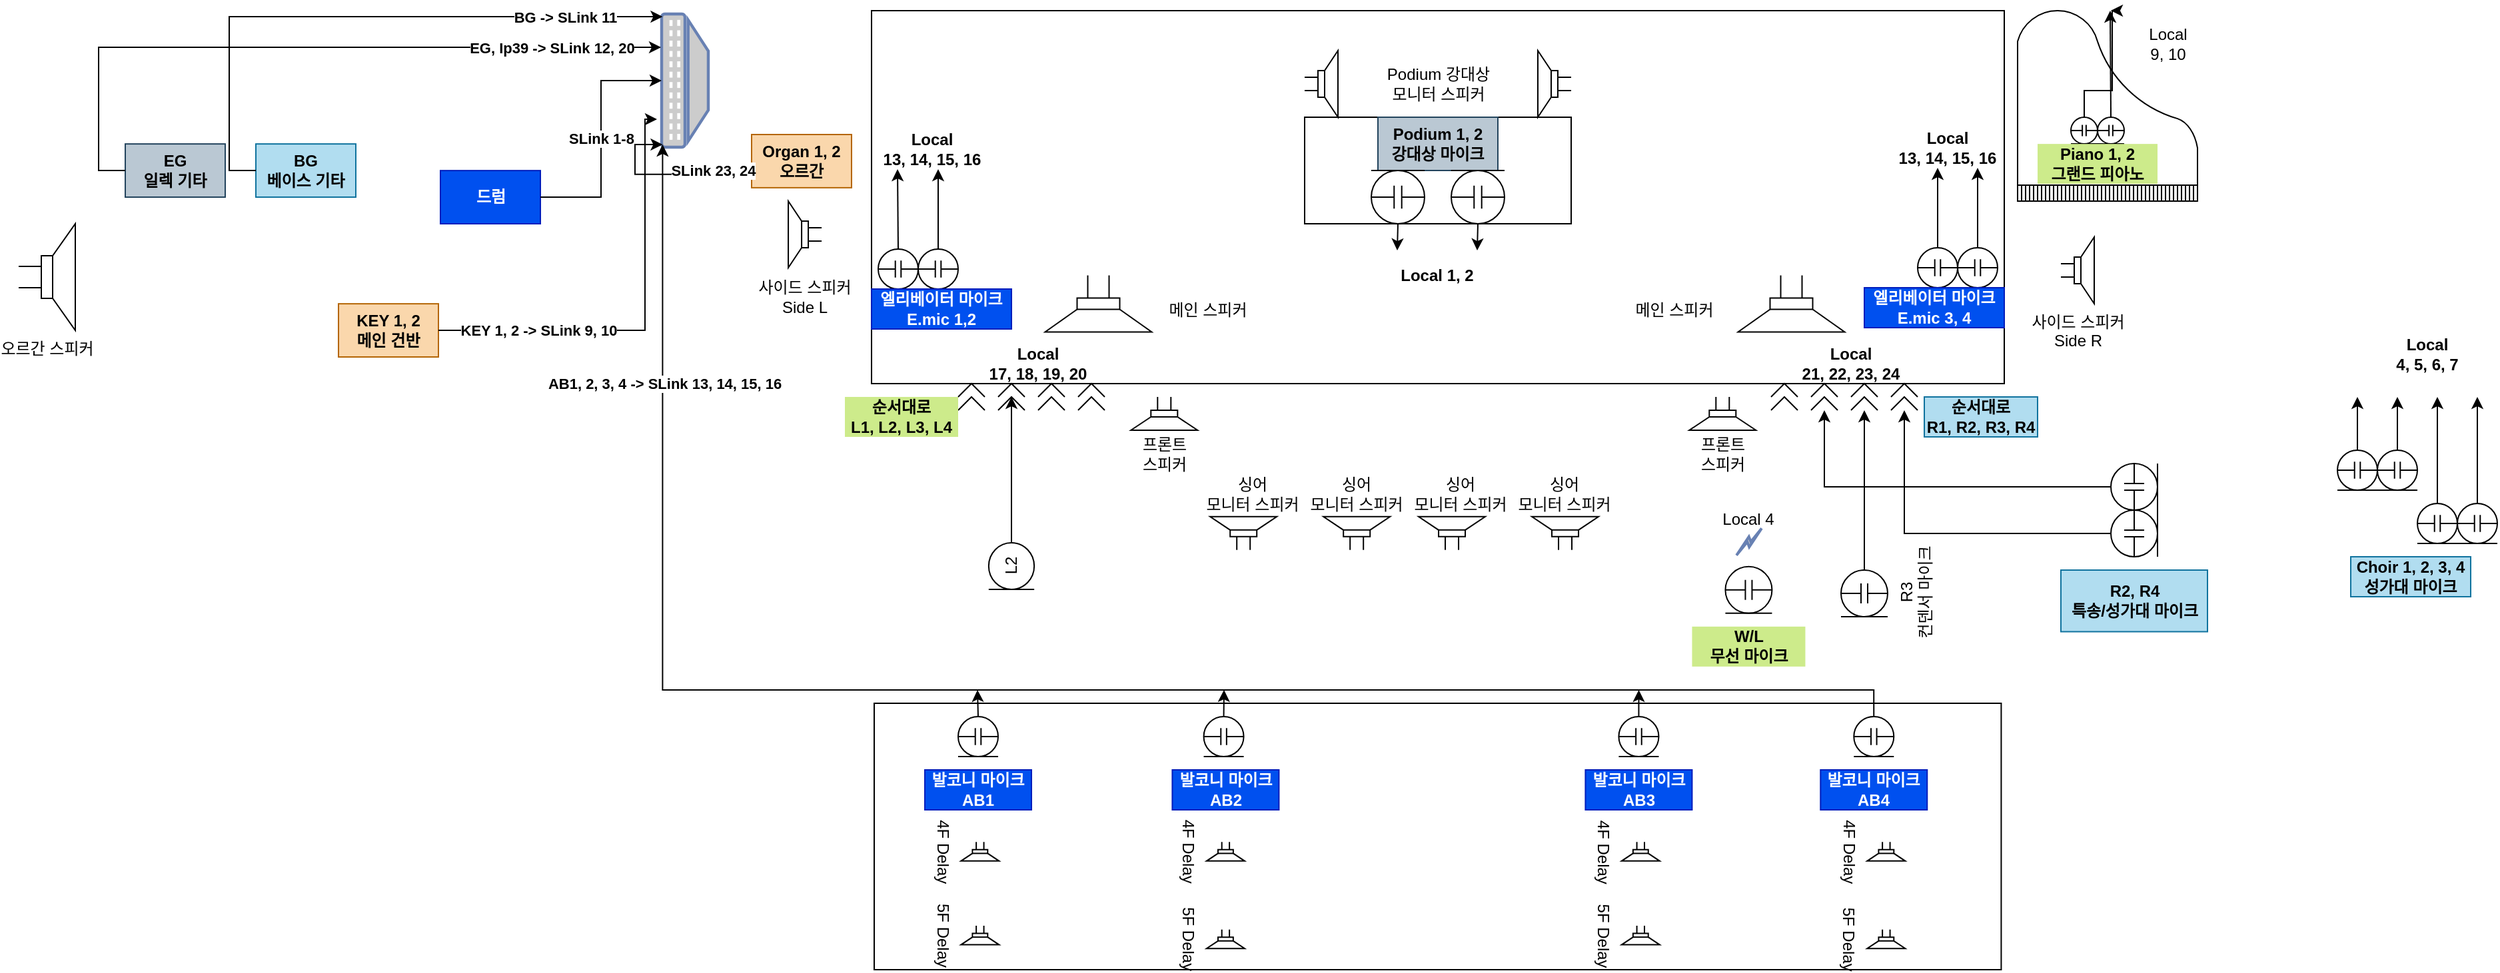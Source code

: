 <mxfile version="24.1.0" type="github" pages="3">
  <diagram id="4hzU970K3IGeOto9s-U-" name="본당 입력">
    <mxGraphModel dx="2163" dy="1796" grid="1" gridSize="10" guides="1" tooltips="1" connect="1" arrows="1" fold="1" page="1" pageScale="1" pageWidth="850" pageHeight="1100" math="0" shadow="0">
      <root>
        <mxCell id="0" />
        <mxCell id="1" parent="0" />
        <mxCell id="p8GK5SyPZ3NwdRlFlCjc-94" value="" style="rounded=0;whiteSpace=wrap;html=1;fillColor=none;movable=0;resizable=0;rotatable=0;deletable=0;editable=0;locked=1;connectable=0;" vertex="1" parent="1">
          <mxGeometry x="2" y="520" width="845.71" height="200" as="geometry" />
        </mxCell>
        <mxCell id="p8GK5SyPZ3NwdRlFlCjc-1" value="" style="rounded=0;whiteSpace=wrap;html=1;fillColor=none;movable=0;resizable=0;rotatable=0;deletable=0;editable=0;locked=1;connectable=0;" vertex="1" parent="1">
          <mxGeometry width="850" height="280" as="geometry" />
        </mxCell>
        <mxCell id="p8GK5SyPZ3NwdRlFlCjc-2" value="" style="rounded=0;whiteSpace=wrap;html=1;fillColor=none;" vertex="1" parent="1">
          <mxGeometry x="325" y="80" width="200" height="80" as="geometry" />
        </mxCell>
        <mxCell id="p8GK5SyPZ3NwdRlFlCjc-3" value="Podium 1, 2&lt;div&gt;강대상 마이크&lt;/div&gt;" style="text;html=1;align=center;verticalAlign=middle;whiteSpace=wrap;rounded=0;fillColor=#bac8d3;strokeColor=#23445d;fontStyle=1" vertex="1" parent="1">
          <mxGeometry x="380" y="80" width="90" height="40" as="geometry" />
        </mxCell>
        <mxCell id="p8GK5SyPZ3NwdRlFlCjc-7" value="" style="pointerEvents=1;verticalLabelPosition=bottom;shadow=0;dashed=0;align=center;html=1;verticalAlign=top;shape=mxgraph.electrical.electro-mechanical.loudspeaker;" vertex="1" parent="1">
          <mxGeometry x="325" y="30" width="25" height="50" as="geometry" />
        </mxCell>
        <mxCell id="p8GK5SyPZ3NwdRlFlCjc-22" value="" style="pointerEvents=1;verticalLabelPosition=bottom;shadow=0;dashed=0;align=center;html=1;verticalAlign=top;shape=mxgraph.electrical.miscellaneous.plug_socket_connection" vertex="1" parent="1">
          <mxGeometry x="675" y="280" width="20" height="20" as="geometry" />
        </mxCell>
        <mxCell id="p8GK5SyPZ3NwdRlFlCjc-26" value="" style="pointerEvents=1;verticalLabelPosition=bottom;shadow=0;dashed=0;align=center;html=1;verticalAlign=top;shape=mxgraph.electrical.electro-mechanical.loudspeaker;rotation=-180;" vertex="1" parent="1">
          <mxGeometry x="500" y="30" width="25" height="50" as="geometry" />
        </mxCell>
        <mxCell id="p8GK5SyPZ3NwdRlFlCjc-190" style="edgeStyle=orthogonalEdgeStyle;rounded=0;orthogonalLoop=1;jettySize=auto;html=1;exitX=1;exitY=0.5;exitDx=0;exitDy=0;exitPerimeter=0;" edge="1" parent="1" source="p8GK5SyPZ3NwdRlFlCjc-30">
          <mxGeometry relative="1" as="geometry">
            <mxPoint x="454.5" y="180.0" as="targetPoint" />
          </mxGeometry>
        </mxCell>
        <mxCell id="p8GK5SyPZ3NwdRlFlCjc-30" value="" style="verticalLabelPosition=bottom;shadow=0;dashed=0;align=center;html=1;verticalAlign=top;shape=mxgraph.electrical.radio.electret_microphone;rotation=90;" vertex="1" parent="1">
          <mxGeometry x="435" y="120" width="40" height="40" as="geometry" />
        </mxCell>
        <mxCell id="p8GK5SyPZ3NwdRlFlCjc-189" style="edgeStyle=orthogonalEdgeStyle;rounded=0;orthogonalLoop=1;jettySize=auto;html=1;exitX=1;exitY=0.5;exitDx=0;exitDy=0;exitPerimeter=0;" edge="1" parent="1" source="p8GK5SyPZ3NwdRlFlCjc-31">
          <mxGeometry relative="1" as="geometry">
            <mxPoint x="394.5" y="180.0" as="targetPoint" />
          </mxGeometry>
        </mxCell>
        <mxCell id="p8GK5SyPZ3NwdRlFlCjc-31" value="" style="verticalLabelPosition=bottom;shadow=0;dashed=0;align=center;html=1;verticalAlign=top;shape=mxgraph.electrical.radio.electret_microphone;rotation=90;" vertex="1" parent="1">
          <mxGeometry x="375" y="120" width="40" height="40" as="geometry" />
        </mxCell>
        <mxCell id="p8GK5SyPZ3NwdRlFlCjc-33" value="" style="pointerEvents=1;verticalLabelPosition=bottom;shadow=0;dashed=0;align=center;html=1;verticalAlign=top;shape=mxgraph.electrical.electro-mechanical.loudspeaker;rotation=90;" vertex="1" parent="1">
          <mxGeometry x="149" y="180" width="42.5" height="80" as="geometry" />
        </mxCell>
        <mxCell id="p8GK5SyPZ3NwdRlFlCjc-34" value="" style="pointerEvents=1;verticalLabelPosition=bottom;shadow=0;dashed=0;align=center;html=1;verticalAlign=top;shape=mxgraph.electrical.electro-mechanical.loudspeaker;rotation=90;" vertex="1" parent="1">
          <mxGeometry x="669" y="180" width="42.5" height="80" as="geometry" />
        </mxCell>
        <mxCell id="p8GK5SyPZ3NwdRlFlCjc-35" value="" style="pointerEvents=1;verticalLabelPosition=bottom;shadow=0;dashed=0;align=center;html=1;verticalAlign=top;shape=mxgraph.electrical.miscellaneous.plug_socket_connection" vertex="1" parent="1">
          <mxGeometry x="705" y="280" width="20" height="20" as="geometry" />
        </mxCell>
        <mxCell id="p8GK5SyPZ3NwdRlFlCjc-83" style="edgeStyle=orthogonalEdgeStyle;rounded=0;orthogonalLoop=1;jettySize=auto;html=1;exitX=1;exitY=0.5;exitDx=0;exitDy=0;exitPerimeter=0;" edge="1" parent="1" source="p8GK5SyPZ3NwdRlFlCjc-81" target="p8GK5SyPZ3NwdRlFlCjc-39">
          <mxGeometry relative="1" as="geometry">
            <mxPoint x="745" y="480" as="sourcePoint" />
          </mxGeometry>
        </mxCell>
        <mxCell id="p8GK5SyPZ3NwdRlFlCjc-39" value="" style="pointerEvents=1;verticalLabelPosition=bottom;shadow=0;dashed=0;align=center;html=1;verticalAlign=top;shape=mxgraph.electrical.miscellaneous.plug_socket_connection" vertex="1" parent="1">
          <mxGeometry x="735" y="280" width="20" height="20" as="geometry" />
        </mxCell>
        <mxCell id="p8GK5SyPZ3NwdRlFlCjc-40" value="" style="pointerEvents=1;verticalLabelPosition=bottom;shadow=0;dashed=0;align=center;html=1;verticalAlign=top;shape=mxgraph.electrical.miscellaneous.plug_socket_connection" vertex="1" parent="1">
          <mxGeometry x="765" y="280" width="20" height="20" as="geometry" />
        </mxCell>
        <mxCell id="p8GK5SyPZ3NwdRlFlCjc-41" value="" style="pointerEvents=1;verticalLabelPosition=bottom;shadow=0;dashed=0;align=center;html=1;verticalAlign=top;shape=mxgraph.electrical.miscellaneous.plug_socket_connection" vertex="1" parent="1">
          <mxGeometry x="65" y="280" width="20" height="20" as="geometry" />
        </mxCell>
        <mxCell id="p8GK5SyPZ3NwdRlFlCjc-42" value="" style="pointerEvents=1;verticalLabelPosition=bottom;shadow=0;dashed=0;align=center;html=1;verticalAlign=top;shape=mxgraph.electrical.miscellaneous.plug_socket_connection" vertex="1" parent="1">
          <mxGeometry x="95" y="280" width="20" height="20" as="geometry" />
        </mxCell>
        <mxCell id="p8GK5SyPZ3NwdRlFlCjc-43" value="" style="pointerEvents=1;verticalLabelPosition=bottom;shadow=0;dashed=0;align=center;html=1;verticalAlign=top;shape=mxgraph.electrical.miscellaneous.plug_socket_connection" vertex="1" parent="1">
          <mxGeometry x="125" y="280" width="20" height="20" as="geometry" />
        </mxCell>
        <mxCell id="p8GK5SyPZ3NwdRlFlCjc-44" value="" style="pointerEvents=1;verticalLabelPosition=bottom;shadow=0;dashed=0;align=center;html=1;verticalAlign=top;shape=mxgraph.electrical.miscellaneous.plug_socket_connection" vertex="1" parent="1">
          <mxGeometry x="155" y="280" width="20" height="20" as="geometry" />
        </mxCell>
        <mxCell id="p8GK5SyPZ3NwdRlFlCjc-45" value="순서대로&lt;div&gt;L1, L2, L3, L4&lt;/div&gt;" style="text;html=1;align=center;verticalAlign=middle;whiteSpace=wrap;rounded=0;fillColor=#cdeb8b;strokeColor=none;fontStyle=1" vertex="1" parent="1">
          <mxGeometry x="-20" y="290" width="85" height="30" as="geometry" />
        </mxCell>
        <mxCell id="p8GK5SyPZ3NwdRlFlCjc-46" value="순서대로&lt;div&gt;R1, R2, R3, R4&lt;/div&gt;" style="text;html=1;align=center;verticalAlign=middle;whiteSpace=wrap;rounded=0;fillColor=#b1ddf0;strokeColor=#10739e;fontStyle=1" vertex="1" parent="1">
          <mxGeometry x="790" y="290" width="85" height="30" as="geometry" />
        </mxCell>
        <mxCell id="p8GK5SyPZ3NwdRlFlCjc-47" value="메인 스피커" style="text;html=1;align=center;verticalAlign=middle;whiteSpace=wrap;rounded=0;" vertex="1" parent="1">
          <mxGeometry x="210" y="210" width="85" height="30" as="geometry" />
        </mxCell>
        <mxCell id="p8GK5SyPZ3NwdRlFlCjc-48" value="메인 스피커" style="text;html=1;align=center;verticalAlign=middle;whiteSpace=wrap;rounded=0;" vertex="1" parent="1">
          <mxGeometry x="560" y="210" width="85" height="30" as="geometry" />
        </mxCell>
        <mxCell id="p8GK5SyPZ3NwdRlFlCjc-49" value="Podium 강대상&lt;div&gt;모니터 스피커&lt;/div&gt;" style="text;html=1;align=center;verticalAlign=middle;whiteSpace=wrap;rounded=0;" vertex="1" parent="1">
          <mxGeometry x="382.5" y="40" width="85" height="30" as="geometry" />
        </mxCell>
        <mxCell id="p8GK5SyPZ3NwdRlFlCjc-51" value="L2" style="verticalLabelPosition=middle;shadow=0;dashed=0;align=center;html=1;verticalAlign=middle;shape=mxgraph.electrical.radio.microphone_1;rotation=-90;labelPosition=center;" vertex="1" parent="1">
          <mxGeometry x="87.5" y="399.93" width="35" height="34.15" as="geometry" />
        </mxCell>
        <mxCell id="p8GK5SyPZ3NwdRlFlCjc-54" style="edgeStyle=orthogonalEdgeStyle;rounded=0;orthogonalLoop=1;jettySize=auto;html=1;entryX=0.5;entryY=0.5;entryDx=0;entryDy=0;entryPerimeter=0;" edge="1" parent="1" source="p8GK5SyPZ3NwdRlFlCjc-51" target="p8GK5SyPZ3NwdRlFlCjc-42">
          <mxGeometry relative="1" as="geometry" />
        </mxCell>
        <mxCell id="p8GK5SyPZ3NwdRlFlCjc-66" value="" style="group" vertex="1" connectable="0" parent="1">
          <mxGeometry x="5" y="179" width="60" height="30" as="geometry" />
        </mxCell>
        <mxCell id="p8GK5SyPZ3NwdRlFlCjc-158" style="edgeStyle=orthogonalEdgeStyle;rounded=0;orthogonalLoop=1;jettySize=auto;html=1;exitX=1;exitY=0.5;exitDx=0;exitDy=0;exitPerimeter=0;" edge="1" parent="p8GK5SyPZ3NwdRlFlCjc-66" source="p8GK5SyPZ3NwdRlFlCjc-64">
          <mxGeometry relative="1" as="geometry">
            <mxPoint x="14.5" y="-60.0" as="targetPoint" />
          </mxGeometry>
        </mxCell>
        <mxCell id="p8GK5SyPZ3NwdRlFlCjc-64" value="" style="verticalLabelPosition=bottom;shadow=0;dashed=0;align=center;html=1;verticalAlign=top;shape=mxgraph.electrical.radio.electret_microphone;rotation=-90;" vertex="1" parent="p8GK5SyPZ3NwdRlFlCjc-66">
          <mxGeometry width="30" height="30" as="geometry" />
        </mxCell>
        <mxCell id="p8GK5SyPZ3NwdRlFlCjc-157" style="edgeStyle=orthogonalEdgeStyle;rounded=0;orthogonalLoop=1;jettySize=auto;html=1;" edge="1" parent="p8GK5SyPZ3NwdRlFlCjc-66" source="p8GK5SyPZ3NwdRlFlCjc-65">
          <mxGeometry relative="1" as="geometry">
            <mxPoint x="45" y="-60.0" as="targetPoint" />
          </mxGeometry>
        </mxCell>
        <mxCell id="p8GK5SyPZ3NwdRlFlCjc-65" value="" style="verticalLabelPosition=bottom;shadow=0;dashed=0;align=center;html=1;verticalAlign=top;shape=mxgraph.electrical.radio.electret_microphone;rotation=-90;" vertex="1" parent="p8GK5SyPZ3NwdRlFlCjc-66">
          <mxGeometry x="30" width="30" height="30" as="geometry" />
        </mxCell>
        <mxCell id="p8GK5SyPZ3NwdRlFlCjc-70" value="" style="group" vertex="1" connectable="0" parent="1">
          <mxGeometry x="785" y="178" width="60" height="30" as="geometry" />
        </mxCell>
        <mxCell id="p8GK5SyPZ3NwdRlFlCjc-162" style="edgeStyle=orthogonalEdgeStyle;rounded=0;orthogonalLoop=1;jettySize=auto;html=1;" edge="1" parent="p8GK5SyPZ3NwdRlFlCjc-70" source="p8GK5SyPZ3NwdRlFlCjc-71">
          <mxGeometry relative="1" as="geometry">
            <mxPoint x="15" y="-60.0" as="targetPoint" />
          </mxGeometry>
        </mxCell>
        <mxCell id="p8GK5SyPZ3NwdRlFlCjc-71" value="" style="verticalLabelPosition=bottom;shadow=0;dashed=0;align=center;html=1;verticalAlign=top;shape=mxgraph.electrical.radio.electret_microphone;rotation=-90;" vertex="1" parent="p8GK5SyPZ3NwdRlFlCjc-70">
          <mxGeometry width="30" height="30" as="geometry" />
        </mxCell>
        <mxCell id="p8GK5SyPZ3NwdRlFlCjc-161" style="edgeStyle=orthogonalEdgeStyle;rounded=0;orthogonalLoop=1;jettySize=auto;html=1;" edge="1" parent="p8GK5SyPZ3NwdRlFlCjc-70" source="p8GK5SyPZ3NwdRlFlCjc-72">
          <mxGeometry relative="1" as="geometry">
            <mxPoint x="45" y="-60" as="targetPoint" />
          </mxGeometry>
        </mxCell>
        <mxCell id="p8GK5SyPZ3NwdRlFlCjc-72" value="" style="verticalLabelPosition=bottom;shadow=0;dashed=0;align=center;html=1;verticalAlign=top;shape=mxgraph.electrical.radio.electret_microphone;rotation=-90;" vertex="1" parent="p8GK5SyPZ3NwdRlFlCjc-70">
          <mxGeometry x="30" width="30" height="30" as="geometry" />
        </mxCell>
        <mxCell id="p8GK5SyPZ3NwdRlFlCjc-73" value="&lt;div&gt;엘리베이터 마이크&lt;/div&gt;E.mic 1,2" style="text;html=1;align=center;verticalAlign=middle;whiteSpace=wrap;rounded=0;fillColor=#0050ef;fontColor=#ffffff;strokeColor=#001DBC;fontStyle=1" vertex="1" parent="1">
          <mxGeometry y="209" width="105" height="30" as="geometry" />
        </mxCell>
        <mxCell id="p8GK5SyPZ3NwdRlFlCjc-75" value="&lt;div&gt;엘리베이터 마이크&lt;/div&gt;E.mic 3, 4" style="text;html=1;align=center;verticalAlign=middle;whiteSpace=wrap;rounded=0;fillColor=#0050ef;fontColor=#ffffff;strokeColor=#001DBC;fontStyle=1" vertex="1" parent="1">
          <mxGeometry x="745" y="208" width="105" height="30" as="geometry" />
        </mxCell>
        <mxCell id="p8GK5SyPZ3NwdRlFlCjc-79" value="" style="group" vertex="1" connectable="0" parent="1">
          <mxGeometry x="930" y="340" width="35" height="70" as="geometry" />
        </mxCell>
        <mxCell id="p8GK5SyPZ3NwdRlFlCjc-76" value="" style="verticalLabelPosition=bottom;shadow=0;dashed=0;align=center;html=1;verticalAlign=top;shape=mxgraph.electrical.radio.electret_microphone;rotation=-180;" vertex="1" parent="p8GK5SyPZ3NwdRlFlCjc-79">
          <mxGeometry y="35" width="35" height="35" as="geometry" />
        </mxCell>
        <mxCell id="p8GK5SyPZ3NwdRlFlCjc-78" value="" style="verticalLabelPosition=bottom;shadow=0;dashed=0;align=center;html=1;verticalAlign=top;shape=mxgraph.electrical.radio.electret_microphone;rotation=-180;" vertex="1" parent="p8GK5SyPZ3NwdRlFlCjc-79">
          <mxGeometry width="35" height="35" as="geometry" />
        </mxCell>
        <mxCell id="p8GK5SyPZ3NwdRlFlCjc-81" value="R3&lt;br&gt;컨덴서 마이크" style="verticalLabelPosition=bottom;shadow=0;dashed=0;align=center;html=1;verticalAlign=top;shape=mxgraph.electrical.radio.electret_microphone;rotation=-90;" vertex="1" parent="1">
          <mxGeometry x="727.5" y="420" width="35" height="35" as="geometry" />
        </mxCell>
        <mxCell id="p8GK5SyPZ3NwdRlFlCjc-86" value="R2, R4&lt;div&gt;특송/성가대 마이크&lt;/div&gt;" style="text;html=1;align=center;verticalAlign=middle;whiteSpace=wrap;rounded=0;fillColor=#b1ddf0;strokeColor=#10739e;fontStyle=1" vertex="1" parent="1">
          <mxGeometry x="892.5" y="420" width="110" height="46.25" as="geometry" />
        </mxCell>
        <mxCell id="p8GK5SyPZ3NwdRlFlCjc-87" value="" style="group" vertex="1" connectable="0" parent="1">
          <mxGeometry x="1100" y="330" width="60" height="30" as="geometry" />
        </mxCell>
        <mxCell id="p8GK5SyPZ3NwdRlFlCjc-184" style="edgeStyle=orthogonalEdgeStyle;rounded=0;orthogonalLoop=1;jettySize=auto;html=1;" edge="1" parent="p8GK5SyPZ3NwdRlFlCjc-87" source="p8GK5SyPZ3NwdRlFlCjc-88">
          <mxGeometry relative="1" as="geometry">
            <mxPoint x="15" y="-40" as="targetPoint" />
          </mxGeometry>
        </mxCell>
        <mxCell id="p8GK5SyPZ3NwdRlFlCjc-88" value="" style="verticalLabelPosition=bottom;shadow=0;dashed=0;align=center;html=1;verticalAlign=top;shape=mxgraph.electrical.radio.electret_microphone;rotation=-90;" vertex="1" parent="p8GK5SyPZ3NwdRlFlCjc-87">
          <mxGeometry width="30" height="30" as="geometry" />
        </mxCell>
        <mxCell id="p8GK5SyPZ3NwdRlFlCjc-183" style="edgeStyle=orthogonalEdgeStyle;rounded=0;orthogonalLoop=1;jettySize=auto;html=1;" edge="1" parent="p8GK5SyPZ3NwdRlFlCjc-87" source="p8GK5SyPZ3NwdRlFlCjc-89">
          <mxGeometry relative="1" as="geometry">
            <mxPoint x="45" y="-40" as="targetPoint" />
          </mxGeometry>
        </mxCell>
        <mxCell id="p8GK5SyPZ3NwdRlFlCjc-89" value="" style="verticalLabelPosition=bottom;shadow=0;dashed=0;align=center;html=1;verticalAlign=top;shape=mxgraph.electrical.radio.electret_microphone;rotation=-90;" vertex="1" parent="p8GK5SyPZ3NwdRlFlCjc-87">
          <mxGeometry x="30" width="30" height="30" as="geometry" />
        </mxCell>
        <mxCell id="p8GK5SyPZ3NwdRlFlCjc-90" value="" style="group" vertex="1" connectable="0" parent="1">
          <mxGeometry x="1160" y="370" width="60" height="30" as="geometry" />
        </mxCell>
        <mxCell id="p8GK5SyPZ3NwdRlFlCjc-185" style="edgeStyle=orthogonalEdgeStyle;rounded=0;orthogonalLoop=1;jettySize=auto;html=1;" edge="1" parent="p8GK5SyPZ3NwdRlFlCjc-90" source="p8GK5SyPZ3NwdRlFlCjc-91">
          <mxGeometry relative="1" as="geometry">
            <mxPoint x="15" y="-80" as="targetPoint" />
          </mxGeometry>
        </mxCell>
        <mxCell id="p8GK5SyPZ3NwdRlFlCjc-91" value="" style="verticalLabelPosition=bottom;shadow=0;dashed=0;align=center;html=1;verticalAlign=top;shape=mxgraph.electrical.radio.electret_microphone;rotation=-90;" vertex="1" parent="p8GK5SyPZ3NwdRlFlCjc-90">
          <mxGeometry width="30" height="30" as="geometry" />
        </mxCell>
        <mxCell id="p8GK5SyPZ3NwdRlFlCjc-92" value="" style="verticalLabelPosition=bottom;shadow=0;dashed=0;align=center;html=1;verticalAlign=top;shape=mxgraph.electrical.radio.electret_microphone;rotation=-90;" vertex="1" parent="p8GK5SyPZ3NwdRlFlCjc-90">
          <mxGeometry x="30" width="30" height="30" as="geometry" />
        </mxCell>
        <mxCell id="p8GK5SyPZ3NwdRlFlCjc-93" value="Choir 1, 2, 3, 4&lt;div&gt;성가대 마이크&lt;/div&gt;" style="text;html=1;align=center;verticalAlign=middle;whiteSpace=wrap;rounded=0;fillColor=#b1ddf0;strokeColor=#10739e;fontStyle=1" vertex="1" parent="1">
          <mxGeometry x="1110" y="410" width="90" height="30" as="geometry" />
        </mxCell>
        <mxCell id="p8GK5SyPZ3NwdRlFlCjc-84" style="edgeStyle=orthogonalEdgeStyle;rounded=0;orthogonalLoop=1;jettySize=auto;html=1;exitX=1;exitY=0.5;exitDx=0;exitDy=0;exitPerimeter=0;" edge="1" parent="1" source="p8GK5SyPZ3NwdRlFlCjc-78" target="p8GK5SyPZ3NwdRlFlCjc-35">
          <mxGeometry relative="1" as="geometry">
            <Array as="points">
              <mxPoint x="715" y="357" />
            </Array>
          </mxGeometry>
        </mxCell>
        <mxCell id="p8GK5SyPZ3NwdRlFlCjc-85" style="edgeStyle=orthogonalEdgeStyle;rounded=0;orthogonalLoop=1;jettySize=auto;html=1;exitX=1;exitY=0.5;exitDx=0;exitDy=0;exitPerimeter=0;" edge="1" parent="1" source="p8GK5SyPZ3NwdRlFlCjc-76" target="p8GK5SyPZ3NwdRlFlCjc-40">
          <mxGeometry relative="1" as="geometry">
            <Array as="points">
              <mxPoint x="775" y="393" />
            </Array>
          </mxGeometry>
        </mxCell>
        <mxCell id="p8GK5SyPZ3NwdRlFlCjc-95" value="4F Delay" style="pointerEvents=1;verticalLabelPosition=bottom;shadow=0;dashed=0;align=center;html=1;verticalAlign=top;shape=mxgraph.electrical.electro-mechanical.loudspeaker;rotation=90;" vertex="1" parent="1">
          <mxGeometry x="74.285" y="617" width="14.286" height="28.571" as="geometry" />
        </mxCell>
        <mxCell id="p8GK5SyPZ3NwdRlFlCjc-99" value="5F Delay" style="pointerEvents=1;verticalLabelPosition=bottom;shadow=0;dashed=0;align=center;html=1;verticalAlign=top;shape=mxgraph.electrical.electro-mechanical.loudspeaker;rotation=90;" vertex="1" parent="1">
          <mxGeometry x="74.285" y="679.857" width="14.286" height="28.571" as="geometry" />
        </mxCell>
        <mxCell id="p8GK5SyPZ3NwdRlFlCjc-104" value="5F Delay" style="pointerEvents=1;verticalLabelPosition=bottom;shadow=0;dashed=0;align=center;html=1;verticalAlign=top;shape=mxgraph.electrical.electro-mechanical.loudspeaker;rotation=90;" vertex="1" parent="1">
          <mxGeometry x="258.565" y="682.717" width="14.286" height="28.571" as="geometry" />
        </mxCell>
        <mxCell id="p8GK5SyPZ3NwdRlFlCjc-105" value="5F Delay" style="pointerEvents=1;verticalLabelPosition=bottom;shadow=0;dashed=0;align=center;html=1;verticalAlign=top;shape=mxgraph.electrical.electro-mechanical.loudspeaker;rotation=90;" vertex="1" parent="1">
          <mxGeometry x="570.005" y="679.857" width="14.286" height="28.571" as="geometry" />
        </mxCell>
        <mxCell id="p8GK5SyPZ3NwdRlFlCjc-106" value="5F Delay" style="pointerEvents=1;verticalLabelPosition=bottom;shadow=0;dashed=0;align=center;html=1;verticalAlign=top;shape=mxgraph.electrical.electro-mechanical.loudspeaker;rotation=90;" vertex="1" parent="1">
          <mxGeometry x="754.285" y="682.717" width="14.286" height="28.571" as="geometry" />
        </mxCell>
        <mxCell id="p8GK5SyPZ3NwdRlFlCjc-107" value="4F Delay" style="pointerEvents=1;verticalLabelPosition=bottom;shadow=0;dashed=0;align=center;html=1;verticalAlign=top;shape=mxgraph.electrical.electro-mechanical.loudspeaker;rotation=90;" vertex="1" parent="1">
          <mxGeometry x="258.565" y="617" width="14.286" height="28.571" as="geometry" />
        </mxCell>
        <mxCell id="p8GK5SyPZ3NwdRlFlCjc-108" value="4F Delay" style="pointerEvents=1;verticalLabelPosition=bottom;shadow=0;dashed=0;align=center;html=1;verticalAlign=top;shape=mxgraph.electrical.electro-mechanical.loudspeaker;rotation=90;" vertex="1" parent="1">
          <mxGeometry x="570.005" y="617" width="14.286" height="28.571" as="geometry" />
        </mxCell>
        <mxCell id="p8GK5SyPZ3NwdRlFlCjc-109" value="4F Delay" style="pointerEvents=1;verticalLabelPosition=bottom;shadow=0;dashed=0;align=center;html=1;verticalAlign=top;shape=mxgraph.electrical.electro-mechanical.loudspeaker;rotation=90;" vertex="1" parent="1">
          <mxGeometry x="754.285" y="617" width="14.286" height="28.571" as="geometry" />
        </mxCell>
        <mxCell id="p8GK5SyPZ3NwdRlFlCjc-113" value="" style="group" vertex="1" connectable="0" parent="1">
          <mxGeometry x="190.0" y="290" width="60" height="57.5" as="geometry" />
        </mxCell>
        <mxCell id="p8GK5SyPZ3NwdRlFlCjc-110" value="" style="pointerEvents=1;verticalLabelPosition=bottom;shadow=0;dashed=0;align=center;html=1;verticalAlign=top;shape=mxgraph.electrical.electro-mechanical.loudspeaker;rotation=90;" vertex="1" parent="p8GK5SyPZ3NwdRlFlCjc-113">
          <mxGeometry x="17.15" y="-12.5" width="25" height="50" as="geometry" />
        </mxCell>
        <mxCell id="p8GK5SyPZ3NwdRlFlCjc-111" value="프론트&lt;div&gt;스피커&lt;/div&gt;" style="text;html=1;align=center;verticalAlign=middle;whiteSpace=wrap;rounded=0;" vertex="1" parent="p8GK5SyPZ3NwdRlFlCjc-113">
          <mxGeometry y="27.5" width="60" height="30" as="geometry" />
        </mxCell>
        <mxCell id="p8GK5SyPZ3NwdRlFlCjc-114" value="" style="group" vertex="1" connectable="0" parent="1">
          <mxGeometry x="609" y="290" width="60" height="57.5" as="geometry" />
        </mxCell>
        <mxCell id="p8GK5SyPZ3NwdRlFlCjc-115" value="" style="pointerEvents=1;verticalLabelPosition=bottom;shadow=0;dashed=0;align=center;html=1;verticalAlign=top;shape=mxgraph.electrical.electro-mechanical.loudspeaker;rotation=90;" vertex="1" parent="p8GK5SyPZ3NwdRlFlCjc-114">
          <mxGeometry x="17.15" y="-12.5" width="25" height="50" as="geometry" />
        </mxCell>
        <mxCell id="p8GK5SyPZ3NwdRlFlCjc-116" value="프론트&lt;div&gt;스피커&lt;/div&gt;" style="text;html=1;align=center;verticalAlign=middle;whiteSpace=wrap;rounded=0;" vertex="1" parent="p8GK5SyPZ3NwdRlFlCjc-114">
          <mxGeometry y="27.5" width="60" height="30" as="geometry" />
        </mxCell>
        <mxCell id="p8GK5SyPZ3NwdRlFlCjc-121" value="" style="fontColor=#0066CC;verticalAlign=top;verticalLabelPosition=bottom;labelPosition=center;align=center;html=1;outlineConnect=0;fillColor=#CCCCCC;strokeColor=#6881B3;gradientColor=none;gradientDirection=north;strokeWidth=2;shape=mxgraph.networks.patch_panel;rotation=90;points=[[0.02,0.51,0,0,0],[0.02,0.98,0,0,0],[0.27,0,0,0,0],[0.5,0,0,0,0],[0.5,1,0,0,0],[0.73,0,0,0,0],[0.98,0.51,0,0,0],[0.98,0.98,0,0,0]];" vertex="1" parent="1">
          <mxGeometry x="-190" y="35" width="100" height="35" as="geometry" />
        </mxCell>
        <mxCell id="p8GK5SyPZ3NwdRlFlCjc-122" value="" style="verticalLabelPosition=bottom;html=1;verticalAlign=top;align=center;shape=mxgraph.floorplan.piano;" vertex="1" parent="1">
          <mxGeometry x="860" width="135" height="143" as="geometry" />
        </mxCell>
        <mxCell id="p8GK5SyPZ3NwdRlFlCjc-123" value="" style="shape=image;html=1;verticalAlign=top;verticalLabelPosition=bottom;labelBackgroundColor=#ffffff;imageAspect=0;aspect=fixed;image=https://cdn2.iconfinder.com/data/icons/analytic-investment-and-balanced-scorecard/512/406_synth_keyboard_midi_synthesiser_synthesizer_sound_design_producstion-128.png" vertex="1" parent="1">
          <mxGeometry x="-397.5" y="143.07" width="70" height="70" as="geometry" />
        </mxCell>
        <mxCell id="p8GK5SyPZ3NwdRlFlCjc-124" value="" style="shape=image;html=1;verticalAlign=top;verticalLabelPosition=bottom;labelBackgroundColor=#ffffff;imageAspect=0;aspect=fixed;image=https://cdn2.iconfinder.com/data/icons/analytic-investment-and-balanced-scorecard/512/406_synth_keyboard_midi_synthesiser_synthesizer_sound_design_producstion-128.png" vertex="1" parent="1">
          <mxGeometry x="-100" width="100.07" height="100.07" as="geometry" />
        </mxCell>
        <mxCell id="p8GK5SyPZ3NwdRlFlCjc-126" value="" style="shape=image;html=1;verticalAlign=top;verticalLabelPosition=bottom;labelBackgroundColor=#ffffff;imageAspect=0;aspect=fixed;image=https://cdn2.iconfinder.com/data/icons/analytic-investment-and-balanced-scorecard/512/408_drum_drums_instrument_kit_musical_sound_design_producstion-128.png" vertex="1" parent="1">
          <mxGeometry x="-350" y="15" width="128" height="128" as="geometry" />
        </mxCell>
        <mxCell id="p8GK5SyPZ3NwdRlFlCjc-127" value="" style="group" vertex="1" connectable="0" parent="1">
          <mxGeometry x="900" y="80" width="40" height="20" as="geometry" />
        </mxCell>
        <mxCell id="p8GK5SyPZ3NwdRlFlCjc-194" style="edgeStyle=orthogonalEdgeStyle;rounded=0;orthogonalLoop=1;jettySize=auto;html=1;exitX=1;exitY=0.5;exitDx=0;exitDy=0;exitPerimeter=0;" edge="1" parent="p8GK5SyPZ3NwdRlFlCjc-127" source="p8GK5SyPZ3NwdRlFlCjc-128">
          <mxGeometry relative="1" as="geometry">
            <mxPoint x="30" y="-80.0" as="targetPoint" />
            <Array as="points">
              <mxPoint x="10" y="-20" />
              <mxPoint x="31" y="-20" />
              <mxPoint x="31" y="-80" />
            </Array>
          </mxGeometry>
        </mxCell>
        <mxCell id="p8GK5SyPZ3NwdRlFlCjc-128" value="" style="verticalLabelPosition=bottom;shadow=0;dashed=0;align=center;html=1;verticalAlign=top;shape=mxgraph.electrical.radio.electret_microphone;rotation=-90;" vertex="1" parent="p8GK5SyPZ3NwdRlFlCjc-127">
          <mxGeometry width="20" height="20" as="geometry" />
        </mxCell>
        <mxCell id="p8GK5SyPZ3NwdRlFlCjc-193" style="edgeStyle=orthogonalEdgeStyle;rounded=0;orthogonalLoop=1;jettySize=auto;html=1;exitX=1;exitY=0.5;exitDx=0;exitDy=0;exitPerimeter=0;" edge="1" parent="p8GK5SyPZ3NwdRlFlCjc-127" source="p8GK5SyPZ3NwdRlFlCjc-129">
          <mxGeometry relative="1" as="geometry">
            <mxPoint x="29.5" y="-80.0" as="targetPoint" />
          </mxGeometry>
        </mxCell>
        <mxCell id="p8GK5SyPZ3NwdRlFlCjc-129" value="" style="verticalLabelPosition=bottom;shadow=0;dashed=0;align=center;html=1;verticalAlign=top;shape=mxgraph.electrical.radio.electret_microphone;rotation=-90;" vertex="1" parent="p8GK5SyPZ3NwdRlFlCjc-127">
          <mxGeometry x="20" width="20" height="20" as="geometry" />
        </mxCell>
        <mxCell id="p8GK5SyPZ3NwdRlFlCjc-130" value="" style="shape=image;html=1;verticalAlign=top;verticalLabelPosition=bottom;labelBackgroundColor=#ffffff;imageAspect=0;aspect=fixed;image=https://cdn0.iconfinder.com/data/icons/ie_Bright/128/guitar.png" vertex="1" parent="1">
          <mxGeometry x="-530" y="30" width="55" height="55" as="geometry" />
        </mxCell>
        <mxCell id="p8GK5SyPZ3NwdRlFlCjc-131" value="" style="shape=image;html=1;verticalAlign=top;verticalLabelPosition=bottom;labelBackgroundColor=#ffffff;imageAspect=0;aspect=fixed;image=https://cdn0.iconfinder.com/data/icons/icons-unleashed-vol1/128/-guitar.png" vertex="1" parent="1">
          <mxGeometry x="-454" y="35" width="58" height="58" as="geometry" />
        </mxCell>
        <mxCell id="p8GK5SyPZ3NwdRlFlCjc-133" value="EG&lt;div&gt;일렉 기타&lt;/div&gt;" style="text;html=1;align=center;verticalAlign=middle;whiteSpace=wrap;rounded=0;fillColor=#bac8d3;strokeColor=#23445d;fontStyle=1" vertex="1" parent="1">
          <mxGeometry x="-560" y="100.07" width="75" height="39.93" as="geometry" />
        </mxCell>
        <mxCell id="p8GK5SyPZ3NwdRlFlCjc-135" value="BG&lt;div&gt;베이스 기타&lt;/div&gt;" style="text;html=1;align=center;verticalAlign=middle;whiteSpace=wrap;rounded=0;fillColor=#b1ddf0;strokeColor=#10739e;fontStyle=1" vertex="1" parent="1">
          <mxGeometry x="-462" y="100.07" width="75" height="39.93" as="geometry" />
        </mxCell>
        <mxCell id="p8GK5SyPZ3NwdRlFlCjc-136" value="&lt;div&gt;KEY 1, 2&lt;/div&gt;&lt;div&gt;메인 건반&lt;/div&gt;" style="text;html=1;align=center;verticalAlign=middle;whiteSpace=wrap;rounded=0;fillColor=#fad7ac;strokeColor=#b46504;fontStyle=1" vertex="1" parent="1">
          <mxGeometry x="-400" y="220.07" width="75" height="39.93" as="geometry" />
        </mxCell>
        <mxCell id="p8GK5SyPZ3NwdRlFlCjc-137" value="" style="pointerEvents=1;verticalLabelPosition=bottom;shadow=0;dashed=0;align=center;html=1;verticalAlign=top;shape=mxgraph.electrical.electro-mechanical.loudspeaker;rotation=-180;" vertex="1" parent="1">
          <mxGeometry x="-62.46" y="143" width="25" height="50" as="geometry" />
        </mxCell>
        <mxCell id="p8GK5SyPZ3NwdRlFlCjc-138" value="사이드 스피커&lt;div&gt;Side R&lt;/div&gt;" style="pointerEvents=1;verticalLabelPosition=bottom;shadow=0;dashed=0;align=center;html=1;verticalAlign=top;shape=mxgraph.electrical.electro-mechanical.loudspeaker;rotation=0;" vertex="1" parent="1">
          <mxGeometry x="892.5" y="170" width="25" height="50" as="geometry" />
        </mxCell>
        <mxCell id="p8GK5SyPZ3NwdRlFlCjc-139" value="사이드 스피커&lt;div&gt;Side L&lt;/div&gt;" style="text;html=1;align=center;verticalAlign=middle;whiteSpace=wrap;rounded=0;" vertex="1" parent="1">
          <mxGeometry x="-90" y="200" width="80" height="30" as="geometry" />
        </mxCell>
        <mxCell id="p8GK5SyPZ3NwdRlFlCjc-140" value="&lt;div&gt;Organ 1, 2&lt;/div&gt;&lt;div&gt;오르간&lt;/div&gt;" style="text;html=1;align=center;verticalAlign=middle;whiteSpace=wrap;rounded=0;fillColor=#fad7ac;strokeColor=#b46504;fontStyle=1" vertex="1" parent="1">
          <mxGeometry x="-90" y="93" width="75" height="39.93" as="geometry" />
        </mxCell>
        <mxCell id="p8GK5SyPZ3NwdRlFlCjc-141" value="오르간 스피커" style="pointerEvents=1;verticalLabelPosition=bottom;shadow=0;dashed=0;align=center;html=1;verticalAlign=top;shape=mxgraph.electrical.electro-mechanical.loudspeaker;rotation=0;" vertex="1" parent="1">
          <mxGeometry x="-640" y="160" width="42.5" height="80" as="geometry" />
        </mxCell>
        <mxCell id="p8GK5SyPZ3NwdRlFlCjc-145" value="BG -&amp;gt; SLink 11" style="edgeStyle=orthogonalEdgeStyle;rounded=0;orthogonalLoop=1;jettySize=auto;html=1;exitX=0;exitY=0.5;exitDx=0;exitDy=0;entryX=0.02;entryY=0.98;entryDx=0;entryDy=0;entryPerimeter=0;fontStyle=1" edge="1" parent="1" source="p8GK5SyPZ3NwdRlFlCjc-135" target="p8GK5SyPZ3NwdRlFlCjc-121">
          <mxGeometry x="0.682" relative="1" as="geometry">
            <mxPoint as="offset" />
          </mxGeometry>
        </mxCell>
        <mxCell id="p8GK5SyPZ3NwdRlFlCjc-146" value="드럼" style="text;html=1;align=center;verticalAlign=middle;whiteSpace=wrap;rounded=0;fillColor=#0050ef;strokeColor=#001DBC;fontColor=#ffffff;fontStyle=1" vertex="1" parent="1">
          <mxGeometry x="-323.5" y="120.07" width="75" height="39.93" as="geometry" />
        </mxCell>
        <mxCell id="p8GK5SyPZ3NwdRlFlCjc-149" value="EG, Ip39 -&amp;gt; SLink 12, 20" style="edgeStyle=orthogonalEdgeStyle;rounded=0;orthogonalLoop=1;jettySize=auto;html=1;exitX=0;exitY=0.5;exitDx=0;exitDy=0;entryX=0.25;entryY=1.014;entryDx=0;entryDy=0;entryPerimeter=0;fontStyle=1" edge="1" parent="1" source="p8GK5SyPZ3NwdRlFlCjc-133" target="p8GK5SyPZ3NwdRlFlCjc-121">
          <mxGeometry x="0.693" relative="1" as="geometry">
            <mxPoint as="offset" />
          </mxGeometry>
        </mxCell>
        <mxCell id="p8GK5SyPZ3NwdRlFlCjc-150" value="SLink 1-8" style="edgeStyle=orthogonalEdgeStyle;rounded=0;orthogonalLoop=1;jettySize=auto;html=1;exitX=1;exitY=0.5;exitDx=0;exitDy=0;entryX=0.5;entryY=1;entryDx=0;entryDy=0;entryPerimeter=0;fontStyle=1" edge="1" parent="1" source="p8GK5SyPZ3NwdRlFlCjc-146" target="p8GK5SyPZ3NwdRlFlCjc-121">
          <mxGeometry relative="1" as="geometry" />
        </mxCell>
        <mxCell id="p8GK5SyPZ3NwdRlFlCjc-151" value="KEY 1, 2 -&amp;gt; SLink 9, 10" style="edgeStyle=orthogonalEdgeStyle;rounded=0;orthogonalLoop=1;jettySize=auto;html=1;exitX=1;exitY=0.5;exitDx=0;exitDy=0;entryX=0.79;entryY=1.1;entryDx=0;entryDy=0;entryPerimeter=0;fontStyle=1" edge="1" parent="1" source="p8GK5SyPZ3NwdRlFlCjc-136" target="p8GK5SyPZ3NwdRlFlCjc-121">
          <mxGeometry x="-0.535" relative="1" as="geometry">
            <Array as="points">
              <mxPoint x="-170" y="240" />
              <mxPoint x="-170" y="82" />
            </Array>
            <mxPoint as="offset" />
          </mxGeometry>
        </mxCell>
        <mxCell id="p8GK5SyPZ3NwdRlFlCjc-153" style="edgeStyle=orthogonalEdgeStyle;rounded=0;orthogonalLoop=1;jettySize=auto;html=1;exitX=0;exitY=0.75;exitDx=0;exitDy=0;entryX=0.98;entryY=0.98;entryDx=0;entryDy=0;entryPerimeter=0;" edge="1" parent="1" source="p8GK5SyPZ3NwdRlFlCjc-140" target="p8GK5SyPZ3NwdRlFlCjc-121">
          <mxGeometry relative="1" as="geometry" />
        </mxCell>
        <mxCell id="p8GK5SyPZ3NwdRlFlCjc-154" value="SLink 23, 24" style="edgeLabel;html=1;align=center;verticalAlign=middle;resizable=0;points=[];fontStyle=1" vertex="1" connectable="0" parent="p8GK5SyPZ3NwdRlFlCjc-153">
          <mxGeometry x="-0.087" y="-2" relative="1" as="geometry">
            <mxPoint x="30" y="-1" as="offset" />
          </mxGeometry>
        </mxCell>
        <mxCell id="p8GK5SyPZ3NwdRlFlCjc-159" value="Local&lt;div&gt;13, 14, 15, 16&lt;/div&gt;" style="text;html=1;align=center;verticalAlign=middle;whiteSpace=wrap;rounded=0;fontStyle=1" vertex="1" parent="1">
          <mxGeometry x="2.5" y="89" width="85" height="30" as="geometry" />
        </mxCell>
        <mxCell id="p8GK5SyPZ3NwdRlFlCjc-160" value="Local&lt;div&gt;13, 14, 15, 16&lt;/div&gt;" style="text;html=1;align=center;verticalAlign=middle;whiteSpace=wrap;rounded=0;fontStyle=1" vertex="1" parent="1">
          <mxGeometry x="765" y="88" width="85" height="30" as="geometry" />
        </mxCell>
        <mxCell id="p8GK5SyPZ3NwdRlFlCjc-163" value="Local&lt;div&gt;17, 18, 19, 20&lt;/div&gt;" style="text;html=1;align=center;verticalAlign=middle;whiteSpace=wrap;rounded=0;fontStyle=1" vertex="1" parent="1">
          <mxGeometry x="85" y="250" width="80" height="30" as="geometry" />
        </mxCell>
        <mxCell id="p8GK5SyPZ3NwdRlFlCjc-164" value="Local&lt;div&gt;21, 22, 23, 24&lt;/div&gt;" style="text;html=1;align=center;verticalAlign=middle;whiteSpace=wrap;rounded=0;fontStyle=1" vertex="1" parent="1">
          <mxGeometry x="695" y="250" width="80" height="30" as="geometry" />
        </mxCell>
        <mxCell id="p8GK5SyPZ3NwdRlFlCjc-181" style="edgeStyle=orthogonalEdgeStyle;rounded=0;orthogonalLoop=1;jettySize=auto;html=1;exitX=1;exitY=0.5;exitDx=0;exitDy=0;exitPerimeter=0;" edge="1" parent="1" source="p8GK5SyPZ3NwdRlFlCjc-167">
          <mxGeometry relative="1" as="geometry">
            <mxPoint x="264.5" y="510" as="targetPoint" />
          </mxGeometry>
        </mxCell>
        <mxCell id="p8GK5SyPZ3NwdRlFlCjc-167" value="" style="verticalLabelPosition=bottom;shadow=0;dashed=0;align=center;html=1;verticalAlign=top;shape=mxgraph.electrical.radio.electret_microphone;rotation=-90;" vertex="1" parent="1">
          <mxGeometry x="249.28" y="530" width="30" height="30" as="geometry" />
        </mxCell>
        <mxCell id="p8GK5SyPZ3NwdRlFlCjc-182" style="edgeStyle=orthogonalEdgeStyle;rounded=0;orthogonalLoop=1;jettySize=auto;html=1;exitX=1;exitY=0.5;exitDx=0;exitDy=0;exitPerimeter=0;" edge="1" parent="1" source="p8GK5SyPZ3NwdRlFlCjc-169">
          <mxGeometry relative="1" as="geometry">
            <mxPoint x="79.5" y="510" as="targetPoint" />
          </mxGeometry>
        </mxCell>
        <mxCell id="p8GK5SyPZ3NwdRlFlCjc-169" value="" style="verticalLabelPosition=bottom;shadow=0;dashed=0;align=center;html=1;verticalAlign=top;shape=mxgraph.electrical.radio.electret_microphone;rotation=-90;" vertex="1" parent="1">
          <mxGeometry x="65" y="530" width="30" height="30" as="geometry" />
        </mxCell>
        <mxCell id="p8GK5SyPZ3NwdRlFlCjc-170" value="" style="verticalLabelPosition=bottom;shadow=0;dashed=0;align=center;html=1;verticalAlign=top;shape=mxgraph.electrical.radio.electret_microphone;rotation=-90;" vertex="1" parent="1">
          <mxGeometry x="737.14" y="530" width="30" height="30" as="geometry" />
        </mxCell>
        <mxCell id="p8GK5SyPZ3NwdRlFlCjc-180" style="edgeStyle=orthogonalEdgeStyle;rounded=0;orthogonalLoop=1;jettySize=auto;html=1;exitX=1;exitY=0.5;exitDx=0;exitDy=0;exitPerimeter=0;" edge="1" parent="1" source="p8GK5SyPZ3NwdRlFlCjc-171">
          <mxGeometry relative="1" as="geometry">
            <mxPoint x="575.75" y="510" as="targetPoint" />
          </mxGeometry>
        </mxCell>
        <mxCell id="p8GK5SyPZ3NwdRlFlCjc-171" value="" style="verticalLabelPosition=bottom;shadow=0;dashed=0;align=center;html=1;verticalAlign=top;shape=mxgraph.electrical.radio.electret_microphone;rotation=-90;" vertex="1" parent="1">
          <mxGeometry x="560.72" y="530" width="30" height="30" as="geometry" />
        </mxCell>
        <mxCell id="p8GK5SyPZ3NwdRlFlCjc-172" value="발코니 마이크&lt;div&gt;AB1&lt;/div&gt;" style="text;html=1;align=center;verticalAlign=middle;whiteSpace=wrap;rounded=0;fillColor=#0050ef;fontColor=#ffffff;strokeColor=#001DBC;fontStyle=1" vertex="1" parent="1">
          <mxGeometry x="40" y="570" width="80" height="30" as="geometry" />
        </mxCell>
        <mxCell id="p8GK5SyPZ3NwdRlFlCjc-173" value="발코니 마이크&lt;div&gt;AB2&lt;/div&gt;" style="text;html=1;align=center;verticalAlign=middle;whiteSpace=wrap;rounded=0;fillColor=#0050ef;fontColor=#ffffff;strokeColor=#001DBC;fontStyle=1" vertex="1" parent="1">
          <mxGeometry x="225.71" y="570" width="80" height="30" as="geometry" />
        </mxCell>
        <mxCell id="p8GK5SyPZ3NwdRlFlCjc-176" value="발코니 마이크&lt;div&gt;AB3&lt;/div&gt;" style="text;html=1;align=center;verticalAlign=middle;whiteSpace=wrap;rounded=0;fillColor=#0050ef;fontColor=#ffffff;strokeColor=#001DBC;fontStyle=1" vertex="1" parent="1">
          <mxGeometry x="535.72" y="570" width="80" height="30" as="geometry" />
        </mxCell>
        <mxCell id="p8GK5SyPZ3NwdRlFlCjc-177" value="발코니 마이크&lt;div&gt;AB4&lt;/div&gt;" style="text;html=1;align=center;verticalAlign=middle;whiteSpace=wrap;rounded=0;fillColor=#0050ef;fontColor=#ffffff;strokeColor=#001DBC;fontStyle=1" vertex="1" parent="1">
          <mxGeometry x="712.14" y="570" width="80" height="30" as="geometry" />
        </mxCell>
        <mxCell id="p8GK5SyPZ3NwdRlFlCjc-178" value="&amp;nbsp;AB1, 2, 3, 4 -&amp;gt; SLink 13, 14, 15, 16" style="edgeStyle=orthogonalEdgeStyle;rounded=0;orthogonalLoop=1;jettySize=auto;html=1;entryX=0.98;entryY=0.98;entryDx=0;entryDy=0;entryPerimeter=0;fontStyle=1" edge="1" parent="1" source="p8GK5SyPZ3NwdRlFlCjc-170" target="p8GK5SyPZ3NwdRlFlCjc-121">
          <mxGeometry x="0.732" relative="1" as="geometry">
            <mxPoint x="-140" y="140" as="targetPoint" />
            <Array as="points">
              <mxPoint x="752" y="510" />
              <mxPoint x="-157" y="510" />
            </Array>
            <mxPoint as="offset" />
          </mxGeometry>
        </mxCell>
        <mxCell id="p8GK5SyPZ3NwdRlFlCjc-187" value="Local&lt;div&gt;4, 5, 6, 7&lt;/div&gt;" style="text;html=1;align=center;verticalAlign=middle;whiteSpace=wrap;rounded=0;fontStyle=1" vertex="1" parent="1">
          <mxGeometry x="1135" y="238" width="65" height="40" as="geometry" />
        </mxCell>
        <mxCell id="p8GK5SyPZ3NwdRlFlCjc-186" style="edgeStyle=orthogonalEdgeStyle;rounded=0;orthogonalLoop=1;jettySize=auto;html=1;" edge="1" parent="1" source="p8GK5SyPZ3NwdRlFlCjc-92">
          <mxGeometry relative="1" as="geometry">
            <mxPoint x="1205" y="290" as="targetPoint" />
          </mxGeometry>
        </mxCell>
        <mxCell id="p8GK5SyPZ3NwdRlFlCjc-188" value="Local&amp;nbsp;&lt;span style=&quot;background-color: initial;&quot;&gt;1, 2&lt;/span&gt;" style="text;html=1;align=center;verticalAlign=middle;whiteSpace=wrap;rounded=0;fontStyle=1" vertex="1" parent="1">
          <mxGeometry x="392.36" y="179" width="65" height="40" as="geometry" />
        </mxCell>
        <mxCell id="p8GK5SyPZ3NwdRlFlCjc-195" value="Local&lt;div&gt;9, 10&lt;/div&gt;" style="text;html=1;align=center;verticalAlign=middle;whiteSpace=wrap;rounded=0;" vertex="1" parent="1">
          <mxGeometry x="942.5" y="10" width="60" height="30" as="geometry" />
        </mxCell>
        <mxCell id="p8GK5SyPZ3NwdRlFlCjc-196" value="Piano 1, 2&lt;div&gt;그랜드 피아노&lt;/div&gt;" style="text;html=1;align=center;verticalAlign=middle;whiteSpace=wrap;rounded=0;fillColor=#cdeb8b;strokeColor=none;fontStyle=1" vertex="1" parent="1">
          <mxGeometry x="875" y="100.07" width="90" height="30" as="geometry" />
        </mxCell>
        <mxCell id="o8kRR7houGkj13NGa4ze-1" value="" style="verticalLabelPosition=bottom;shadow=0;dashed=0;align=center;html=1;verticalAlign=top;shape=mxgraph.electrical.radio.electret_microphone;rotation=-90;" vertex="1" parent="1">
          <mxGeometry x="640.72" y="417.43" width="35" height="35" as="geometry" />
        </mxCell>
        <mxCell id="o8kRR7houGkj13NGa4ze-2" value="W/L&lt;div&gt;무선 마이크&lt;/div&gt;" style="text;html=1;align=center;verticalAlign=middle;whiteSpace=wrap;rounded=0;fillColor=#cdeb8b;strokeColor=none;fontStyle=1" vertex="1" parent="1">
          <mxGeometry x="615.72" y="462.43" width="85" height="30" as="geometry" />
        </mxCell>
        <mxCell id="o8kRR7houGkj13NGa4ze-4" value="Local 4" style="text;html=1;align=center;verticalAlign=middle;whiteSpace=wrap;rounded=0;" vertex="1" parent="1">
          <mxGeometry x="628.22" y="367.43" width="60" height="30" as="geometry" />
        </mxCell>
        <mxCell id="9HhIBZltMOjIROHuBcPf-2" value="" style="pointerEvents=1;verticalLabelPosition=bottom;shadow=0;dashed=0;align=center;html=1;verticalAlign=top;shape=mxgraph.electrical.electro-mechanical.loudspeaker;rotation=-90;" vertex="1" parent="1">
          <mxGeometry x="266.6" y="367.43" width="25" height="50" as="geometry" />
        </mxCell>
        <mxCell id="9HhIBZltMOjIROHuBcPf-3" value="" style="pointerEvents=1;verticalLabelPosition=bottom;shadow=0;dashed=0;align=center;html=1;verticalAlign=top;shape=mxgraph.electrical.electro-mechanical.loudspeaker;rotation=-90;" vertex="1" parent="1">
          <mxGeometry x="351.6" y="367.43" width="25" height="50" as="geometry" />
        </mxCell>
        <mxCell id="9HhIBZltMOjIROHuBcPf-4" value="싱어&lt;div&gt;모니터 스피커&lt;/div&gt;" style="text;html=1;align=center;verticalAlign=middle;whiteSpace=wrap;rounded=0;" vertex="1" parent="1">
          <mxGeometry x="325" y="347.5" width="78.21" height="30" as="geometry" />
        </mxCell>
        <mxCell id="9HhIBZltMOjIROHuBcPf-12" value="싱어&lt;div&gt;모니터 스피커&lt;/div&gt;" style="text;html=1;align=center;verticalAlign=middle;whiteSpace=wrap;rounded=0;" vertex="1" parent="1">
          <mxGeometry x="246.79" y="347.5" width="78.21" height="30" as="geometry" />
        </mxCell>
        <mxCell id="9HhIBZltMOjIROHuBcPf-16" value="" style="pointerEvents=1;verticalLabelPosition=bottom;shadow=0;dashed=0;align=center;html=1;verticalAlign=top;shape=mxgraph.electrical.electro-mechanical.loudspeaker;rotation=-90;" vertex="1" parent="1">
          <mxGeometry x="423.02" y="367.43" width="25" height="50" as="geometry" />
        </mxCell>
        <mxCell id="9HhIBZltMOjIROHuBcPf-17" value="" style="pointerEvents=1;verticalLabelPosition=bottom;shadow=0;dashed=0;align=center;html=1;verticalAlign=top;shape=mxgraph.electrical.electro-mechanical.loudspeaker;rotation=-90;" vertex="1" parent="1">
          <mxGeometry x="508.02" y="367.43" width="25" height="50" as="geometry" />
        </mxCell>
        <mxCell id="9HhIBZltMOjIROHuBcPf-18" value="싱어&lt;div&gt;모니터 스피커&lt;/div&gt;" style="text;html=1;align=center;verticalAlign=middle;whiteSpace=wrap;rounded=0;" vertex="1" parent="1">
          <mxGeometry x="481.42" y="347.5" width="78.21" height="30" as="geometry" />
        </mxCell>
        <mxCell id="9HhIBZltMOjIROHuBcPf-19" value="싱어&lt;div&gt;모니터 스피커&lt;/div&gt;" style="text;html=1;align=center;verticalAlign=middle;whiteSpace=wrap;rounded=0;" vertex="1" parent="1">
          <mxGeometry x="403.21" y="347.5" width="78.21" height="30" as="geometry" />
        </mxCell>
        <mxCell id="ujr8whwr1FPNYbEpe4jm-1" value="" style="html=1;outlineConnect=0;fillColor=#CCCCCC;strokeColor=#6881B3;gradientColor=none;gradientDirection=north;strokeWidth=2;shape=mxgraph.networks.comm_link_edge;html=1;rounded=0;" edge="1" parent="1">
          <mxGeometry width="100" height="100" relative="1" as="geometry">
            <mxPoint x="648" y="410" as="sourcePoint" />
            <mxPoint x="669" y="387.57" as="targetPoint" />
          </mxGeometry>
        </mxCell>
      </root>
    </mxGraphModel>
  </diagram>
  <diagram name="본당 출력" id="KivdulWW6vPKZYE4XlHv">
    <mxGraphModel dx="2163" dy="1796" grid="1" gridSize="10" guides="1" tooltips="1" connect="1" arrows="1" fold="1" page="1" pageScale="1" pageWidth="850" pageHeight="1100" math="0" shadow="0">
      <root>
        <mxCell id="FlYiySj4yT9UKmQYEukp-0" />
        <mxCell id="FlYiySj4yT9UKmQYEukp-1" parent="FlYiySj4yT9UKmQYEukp-0" />
        <mxCell id="FlYiySj4yT9UKmQYEukp-2" value="" style="rounded=0;whiteSpace=wrap;html=1;fillColor=none;movable=0;resizable=0;rotatable=0;deletable=0;editable=0;locked=1;connectable=0;" vertex="1" parent="FlYiySj4yT9UKmQYEukp-1">
          <mxGeometry x="2" y="520" width="845.71" height="200" as="geometry" />
        </mxCell>
        <mxCell id="FlYiySj4yT9UKmQYEukp-3" value="" style="rounded=0;whiteSpace=wrap;html=1;fillColor=none;movable=0;resizable=0;rotatable=0;deletable=0;editable=0;locked=1;connectable=0;" vertex="1" parent="FlYiySj4yT9UKmQYEukp-1">
          <mxGeometry width="850" height="280" as="geometry" />
        </mxCell>
        <mxCell id="FlYiySj4yT9UKmQYEukp-4" value="" style="rounded=0;whiteSpace=wrap;html=1;fillColor=none;" vertex="1" parent="FlYiySj4yT9UKmQYEukp-1">
          <mxGeometry x="325" y="80" width="200" height="80" as="geometry" />
        </mxCell>
        <mxCell id="yTDi1r8okf7-M5pfemmc-20" style="edgeStyle=orthogonalEdgeStyle;rounded=0;orthogonalLoop=1;jettySize=auto;html=1;" edge="1" parent="FlYiySj4yT9UKmQYEukp-1" target="FlYiySj4yT9UKmQYEukp-6">
          <mxGeometry relative="1" as="geometry">
            <mxPoint x="260" y="55" as="sourcePoint" />
          </mxGeometry>
        </mxCell>
        <mxCell id="yTDi1r8okf7-M5pfemmc-22" value="Local 1" style="edgeLabel;html=1;align=center;verticalAlign=middle;resizable=0;points=[];" vertex="1" connectable="0" parent="yTDi1r8okf7-M5pfemmc-20">
          <mxGeometry x="-0.097" relative="1" as="geometry">
            <mxPoint as="offset" />
          </mxGeometry>
        </mxCell>
        <mxCell id="FlYiySj4yT9UKmQYEukp-6" value="" style="pointerEvents=1;verticalLabelPosition=bottom;shadow=0;dashed=0;align=center;html=1;verticalAlign=top;shape=mxgraph.electrical.electro-mechanical.loudspeaker;" vertex="1" parent="FlYiySj4yT9UKmQYEukp-1">
          <mxGeometry x="325" y="30" width="25" height="50" as="geometry" />
        </mxCell>
        <mxCell id="FlYiySj4yT9UKmQYEukp-7" value="" style="pointerEvents=1;verticalLabelPosition=bottom;shadow=0;dashed=0;align=center;html=1;verticalAlign=top;shape=mxgraph.electrical.miscellaneous.plug_socket_connection" vertex="1" parent="FlYiySj4yT9UKmQYEukp-1">
          <mxGeometry x="675" y="280" width="20" height="20" as="geometry" />
        </mxCell>
        <mxCell id="yTDi1r8okf7-M5pfemmc-21" style="edgeStyle=orthogonalEdgeStyle;rounded=0;orthogonalLoop=1;jettySize=auto;html=1;exitX=0;exitY=0.5;exitDx=0;exitDy=0;" edge="1" parent="FlYiySj4yT9UKmQYEukp-1" source="yTDi1r8okf7-M5pfemmc-19" target="FlYiySj4yT9UKmQYEukp-8">
          <mxGeometry relative="1" as="geometry">
            <mxPoint x="570" y="55" as="sourcePoint" />
          </mxGeometry>
        </mxCell>
        <mxCell id="yTDi1r8okf7-M5pfemmc-23" value="Local 1" style="edgeLabel;html=1;align=center;verticalAlign=middle;resizable=0;points=[];" vertex="1" connectable="0" parent="yTDi1r8okf7-M5pfemmc-21">
          <mxGeometry x="-0.224" y="1" relative="1" as="geometry">
            <mxPoint as="offset" />
          </mxGeometry>
        </mxCell>
        <mxCell id="FlYiySj4yT9UKmQYEukp-8" value="" style="pointerEvents=1;verticalLabelPosition=bottom;shadow=0;dashed=0;align=center;html=1;verticalAlign=top;shape=mxgraph.electrical.electro-mechanical.loudspeaker;rotation=-180;" vertex="1" parent="FlYiySj4yT9UKmQYEukp-1">
          <mxGeometry x="500" y="30" width="25" height="50" as="geometry" />
        </mxCell>
        <mxCell id="yTDi1r8okf7-M5pfemmc-2" style="edgeStyle=orthogonalEdgeStyle;rounded=0;orthogonalLoop=1;jettySize=auto;html=1;" edge="1" parent="FlYiySj4yT9UKmQYEukp-1" target="FlYiySj4yT9UKmQYEukp-13">
          <mxGeometry relative="1" as="geometry">
            <mxPoint x="170" y="130" as="sourcePoint" />
          </mxGeometry>
        </mxCell>
        <mxCell id="yTDi1r8okf7-M5pfemmc-9" value="Local 12" style="edgeLabel;html=1;align=center;verticalAlign=middle;resizable=0;points=[];" vertex="1" connectable="0" parent="yTDi1r8okf7-M5pfemmc-2">
          <mxGeometry x="-0.092" y="1" relative="1" as="geometry">
            <mxPoint as="offset" />
          </mxGeometry>
        </mxCell>
        <mxCell id="FlYiySj4yT9UKmQYEukp-13" value="" style="pointerEvents=1;verticalLabelPosition=bottom;shadow=0;dashed=0;align=center;html=1;verticalAlign=top;shape=mxgraph.electrical.electro-mechanical.loudspeaker;rotation=90;" vertex="1" parent="FlYiySj4yT9UKmQYEukp-1">
          <mxGeometry x="149" y="180" width="42.5" height="80" as="geometry" />
        </mxCell>
        <mxCell id="FlYiySj4yT9UKmQYEukp-14" value="" style="pointerEvents=1;verticalLabelPosition=bottom;shadow=0;dashed=0;align=center;html=1;verticalAlign=top;shape=mxgraph.electrical.electro-mechanical.loudspeaker;rotation=90;" vertex="1" parent="FlYiySj4yT9UKmQYEukp-1">
          <mxGeometry x="669" y="180" width="42.5" height="80" as="geometry" />
        </mxCell>
        <mxCell id="FlYiySj4yT9UKmQYEukp-15" value="" style="pointerEvents=1;verticalLabelPosition=bottom;shadow=0;dashed=0;align=center;html=1;verticalAlign=top;shape=mxgraph.electrical.miscellaneous.plug_socket_connection" vertex="1" parent="FlYiySj4yT9UKmQYEukp-1">
          <mxGeometry x="705" y="280" width="20" height="20" as="geometry" />
        </mxCell>
        <mxCell id="FlYiySj4yT9UKmQYEukp-17" value="" style="pointerEvents=1;verticalLabelPosition=bottom;shadow=0;dashed=0;align=center;html=1;verticalAlign=top;shape=mxgraph.electrical.miscellaneous.plug_socket_connection" vertex="1" parent="FlYiySj4yT9UKmQYEukp-1">
          <mxGeometry x="735" y="280" width="20" height="20" as="geometry" />
        </mxCell>
        <mxCell id="FlYiySj4yT9UKmQYEukp-18" value="" style="pointerEvents=1;verticalLabelPosition=bottom;shadow=0;dashed=0;align=center;html=1;verticalAlign=top;shape=mxgraph.electrical.miscellaneous.plug_socket_connection" vertex="1" parent="FlYiySj4yT9UKmQYEukp-1">
          <mxGeometry x="765" y="280" width="20" height="20" as="geometry" />
        </mxCell>
        <mxCell id="FlYiySj4yT9UKmQYEukp-19" value="" style="pointerEvents=1;verticalLabelPosition=bottom;shadow=0;dashed=0;align=center;html=1;verticalAlign=top;shape=mxgraph.electrical.miscellaneous.plug_socket_connection" vertex="1" parent="FlYiySj4yT9UKmQYEukp-1">
          <mxGeometry x="65" y="280" width="20" height="20" as="geometry" />
        </mxCell>
        <mxCell id="FlYiySj4yT9UKmQYEukp-20" value="" style="pointerEvents=1;verticalLabelPosition=bottom;shadow=0;dashed=0;align=center;html=1;verticalAlign=top;shape=mxgraph.electrical.miscellaneous.plug_socket_connection" vertex="1" parent="FlYiySj4yT9UKmQYEukp-1">
          <mxGeometry x="95" y="280" width="20" height="20" as="geometry" />
        </mxCell>
        <mxCell id="FlYiySj4yT9UKmQYEukp-21" value="" style="pointerEvents=1;verticalLabelPosition=bottom;shadow=0;dashed=0;align=center;html=1;verticalAlign=top;shape=mxgraph.electrical.miscellaneous.plug_socket_connection" vertex="1" parent="FlYiySj4yT9UKmQYEukp-1">
          <mxGeometry x="125" y="280" width="20" height="20" as="geometry" />
        </mxCell>
        <mxCell id="FlYiySj4yT9UKmQYEukp-22" value="" style="pointerEvents=1;verticalLabelPosition=bottom;shadow=0;dashed=0;align=center;html=1;verticalAlign=top;shape=mxgraph.electrical.miscellaneous.plug_socket_connection" vertex="1" parent="FlYiySj4yT9UKmQYEukp-1">
          <mxGeometry x="155" y="280" width="20" height="20" as="geometry" />
        </mxCell>
        <mxCell id="FlYiySj4yT9UKmQYEukp-25" value="메인 스피커" style="text;html=1;align=center;verticalAlign=middle;whiteSpace=wrap;rounded=0;fontStyle=5;fontSize=14;" vertex="1" parent="FlYiySj4yT9UKmQYEukp-1">
          <mxGeometry x="62.5" y="205" width="85" height="30" as="geometry" />
        </mxCell>
        <mxCell id="FlYiySj4yT9UKmQYEukp-26" value="메인 스피커" style="text;html=1;align=center;verticalAlign=middle;whiteSpace=wrap;rounded=0;fontStyle=5;fontSize=14;" vertex="1" parent="FlYiySj4yT9UKmQYEukp-1">
          <mxGeometry x="711.5" y="205" width="85" height="30" as="geometry" />
        </mxCell>
        <mxCell id="FlYiySj4yT9UKmQYEukp-27" value="Podium 강대상&lt;div&gt;모니터 스피커&lt;/div&gt;" style="text;html=1;align=center;verticalAlign=middle;whiteSpace=wrap;rounded=0;fontStyle=1" vertex="1" parent="FlYiySj4yT9UKmQYEukp-1">
          <mxGeometry x="380" y="40" width="90" height="30" as="geometry" />
        </mxCell>
        <mxCell id="yTDi1r8okf7-M5pfemmc-39" style="edgeStyle=orthogonalEdgeStyle;rounded=0;orthogonalLoop=1;jettySize=auto;html=1;exitX=0.5;exitY=1;exitDx=0;exitDy=0;" edge="1" parent="FlYiySj4yT9UKmQYEukp-1" source="yTDi1r8okf7-M5pfemmc-33" target="FlYiySj4yT9UKmQYEukp-59">
          <mxGeometry relative="1" as="geometry">
            <Array as="points">
              <mxPoint x="420" y="570" />
              <mxPoint x="81" y="570" />
            </Array>
          </mxGeometry>
        </mxCell>
        <mxCell id="yTDi1r8okf7-M5pfemmc-40" value="Local 9" style="edgeLabel;html=1;align=center;verticalAlign=middle;resizable=0;points=[];" vertex="1" connectable="0" parent="yTDi1r8okf7-M5pfemmc-39">
          <mxGeometry x="0.901" relative="1" as="geometry">
            <mxPoint x="339" y="-57" as="offset" />
          </mxGeometry>
        </mxCell>
        <mxCell id="FlYiySj4yT9UKmQYEukp-59" value="4F Delay" style="pointerEvents=1;verticalLabelPosition=bottom;shadow=0;dashed=0;align=center;html=1;verticalAlign=top;shape=mxgraph.electrical.electro-mechanical.loudspeaker;rotation=90;" vertex="1" parent="FlYiySj4yT9UKmQYEukp-1">
          <mxGeometry x="74.285" y="617" width="14.286" height="28.571" as="geometry" />
        </mxCell>
        <mxCell id="yTDi1r8okf7-M5pfemmc-35" style="edgeStyle=orthogonalEdgeStyle;rounded=0;orthogonalLoop=1;jettySize=auto;html=1;exitX=0.5;exitY=1;exitDx=0;exitDy=0;" edge="1" parent="FlYiySj4yT9UKmQYEukp-1" source="yTDi1r8okf7-M5pfemmc-34" target="FlYiySj4yT9UKmQYEukp-60">
          <mxGeometry relative="1" as="geometry">
            <Array as="points">
              <mxPoint x="81" y="670" />
            </Array>
          </mxGeometry>
        </mxCell>
        <mxCell id="yTDi1r8okf7-M5pfemmc-38" value="Local 10" style="edgeLabel;html=1;align=center;verticalAlign=middle;resizable=0;points=[];" vertex="1" connectable="0" parent="yTDi1r8okf7-M5pfemmc-35">
          <mxGeometry x="0.876" y="2" relative="1" as="geometry">
            <mxPoint x="331" y="-32" as="offset" />
          </mxGeometry>
        </mxCell>
        <mxCell id="FlYiySj4yT9UKmQYEukp-60" value="5F Delay" style="pointerEvents=1;verticalLabelPosition=bottom;shadow=0;dashed=0;align=center;html=1;verticalAlign=top;shape=mxgraph.electrical.electro-mechanical.loudspeaker;rotation=90;" vertex="1" parent="FlYiySj4yT9UKmQYEukp-1">
          <mxGeometry x="74.285" y="679.857" width="14.286" height="28.571" as="geometry" />
        </mxCell>
        <mxCell id="FlYiySj4yT9UKmQYEukp-61" value="5F Delay" style="pointerEvents=1;verticalLabelPosition=bottom;shadow=0;dashed=0;align=center;html=1;verticalAlign=top;shape=mxgraph.electrical.electro-mechanical.loudspeaker;rotation=90;" vertex="1" parent="FlYiySj4yT9UKmQYEukp-1">
          <mxGeometry x="258.565" y="682.717" width="14.286" height="28.571" as="geometry" />
        </mxCell>
        <mxCell id="FlYiySj4yT9UKmQYEukp-62" value="5F Delay" style="pointerEvents=1;verticalLabelPosition=bottom;shadow=0;dashed=0;align=center;html=1;verticalAlign=top;shape=mxgraph.electrical.electro-mechanical.loudspeaker;rotation=90;" vertex="1" parent="FlYiySj4yT9UKmQYEukp-1">
          <mxGeometry x="570.005" y="679.857" width="14.286" height="28.571" as="geometry" />
        </mxCell>
        <mxCell id="FlYiySj4yT9UKmQYEukp-63" value="5F Delay" style="pointerEvents=1;verticalLabelPosition=bottom;shadow=0;dashed=0;align=center;html=1;verticalAlign=top;shape=mxgraph.electrical.electro-mechanical.loudspeaker;rotation=90;" vertex="1" parent="FlYiySj4yT9UKmQYEukp-1">
          <mxGeometry x="754.285" y="682.717" width="14.286" height="28.571" as="geometry" />
        </mxCell>
        <mxCell id="FlYiySj4yT9UKmQYEukp-64" value="4F Delay" style="pointerEvents=1;verticalLabelPosition=bottom;shadow=0;dashed=0;align=center;html=1;verticalAlign=top;shape=mxgraph.electrical.electro-mechanical.loudspeaker;rotation=90;" vertex="1" parent="FlYiySj4yT9UKmQYEukp-1">
          <mxGeometry x="258.565" y="617" width="14.286" height="28.571" as="geometry" />
        </mxCell>
        <mxCell id="FlYiySj4yT9UKmQYEukp-65" value="4F Delay" style="pointerEvents=1;verticalLabelPosition=bottom;shadow=0;dashed=0;align=center;html=1;verticalAlign=top;shape=mxgraph.electrical.electro-mechanical.loudspeaker;rotation=90;" vertex="1" parent="FlYiySj4yT9UKmQYEukp-1">
          <mxGeometry x="570.005" y="617" width="14.286" height="28.571" as="geometry" />
        </mxCell>
        <mxCell id="FlYiySj4yT9UKmQYEukp-66" value="4F Delay" style="pointerEvents=1;verticalLabelPosition=bottom;shadow=0;dashed=0;align=center;html=1;verticalAlign=top;shape=mxgraph.electrical.electro-mechanical.loudspeaker;rotation=90;" vertex="1" parent="FlYiySj4yT9UKmQYEukp-1">
          <mxGeometry x="754.285" y="617" width="14.286" height="28.571" as="geometry" />
        </mxCell>
        <mxCell id="FlYiySj4yT9UKmQYEukp-67" value="" style="group;fontStyle=5;strokeColor=none;" vertex="1" connectable="0" parent="FlYiySj4yT9UKmQYEukp-1">
          <mxGeometry x="190.0" y="290" width="60" height="57.5" as="geometry" />
        </mxCell>
        <mxCell id="FlYiySj4yT9UKmQYEukp-68" value="" style="pointerEvents=1;verticalLabelPosition=bottom;shadow=0;dashed=0;align=center;html=1;verticalAlign=top;shape=mxgraph.electrical.electro-mechanical.loudspeaker;rotation=90;" vertex="1" parent="FlYiySj4yT9UKmQYEukp-67">
          <mxGeometry x="17.15" y="-12.5" width="25" height="50" as="geometry" />
        </mxCell>
        <mxCell id="FlYiySj4yT9UKmQYEukp-69" value="프론트&lt;div&gt;스피커&lt;/div&gt;" style="text;html=1;align=center;verticalAlign=middle;whiteSpace=wrap;rounded=0;fontStyle=1" vertex="1" parent="FlYiySj4yT9UKmQYEukp-67">
          <mxGeometry y="27.5" width="60" height="30" as="geometry" />
        </mxCell>
        <mxCell id="FlYiySj4yT9UKmQYEukp-73" value="" style="fontColor=#0066CC;verticalAlign=top;verticalLabelPosition=bottom;labelPosition=center;align=center;html=1;outlineConnect=0;fillColor=#CCCCCC;strokeColor=#6881B3;gradientColor=none;gradientDirection=north;strokeWidth=2;shape=mxgraph.networks.patch_panel;rotation=90;points=[[0.02,0.51,0,0,0],[0.02,0.98,0,0,0],[0.27,0,0,0,0],[0.5,0,0,0,0],[0.5,1,0,0,0],[0.73,0,0,0,0],[0.98,0.51,0,0,0],[0.98,0.98,0,0,0]];" vertex="1" parent="FlYiySj4yT9UKmQYEukp-1">
          <mxGeometry x="-190" y="35" width="100" height="35" as="geometry" />
        </mxCell>
        <mxCell id="FlYiySj4yT9UKmQYEukp-74" value="" style="verticalLabelPosition=bottom;html=1;verticalAlign=top;align=center;shape=mxgraph.floorplan.piano;" vertex="1" parent="FlYiySj4yT9UKmQYEukp-1">
          <mxGeometry x="860" width="135" height="143" as="geometry" />
        </mxCell>
        <mxCell id="FlYiySj4yT9UKmQYEukp-75" value="" style="shape=image;html=1;verticalAlign=top;verticalLabelPosition=bottom;labelBackgroundColor=#ffffff;imageAspect=0;aspect=fixed;image=https://cdn2.iconfinder.com/data/icons/analytic-investment-and-balanced-scorecard/512/406_synth_keyboard_midi_synthesiser_synthesizer_sound_design_producstion-128.png" vertex="1" parent="FlYiySj4yT9UKmQYEukp-1">
          <mxGeometry x="-260" y="93" width="32.5" height="32.5" as="geometry" />
        </mxCell>
        <mxCell id="FlYiySj4yT9UKmQYEukp-76" value="" style="shape=image;html=1;verticalAlign=top;verticalLabelPosition=bottom;labelBackgroundColor=#ffffff;imageAspect=0;aspect=fixed;image=https://cdn2.iconfinder.com/data/icons/analytic-investment-and-balanced-scorecard/512/406_synth_keyboard_midi_synthesiser_synthesizer_sound_design_producstion-128.png" vertex="1" parent="FlYiySj4yT9UKmQYEukp-1">
          <mxGeometry x="-100" width="100.07" height="100.07" as="geometry" />
        </mxCell>
        <mxCell id="FlYiySj4yT9UKmQYEukp-77" value="" style="shape=image;html=1;verticalAlign=top;verticalLabelPosition=bottom;labelBackgroundColor=#ffffff;imageAspect=0;aspect=fixed;image=https://cdn2.iconfinder.com/data/icons/analytic-investment-and-balanced-scorecard/512/408_drum_drums_instrument_kit_musical_sound_design_producstion-128.png" vertex="1" parent="FlYiySj4yT9UKmQYEukp-1">
          <mxGeometry x="-270" y="15.07" width="70.5" height="70.5" as="geometry" />
        </mxCell>
        <mxCell id="FlYiySj4yT9UKmQYEukp-83" value="" style="shape=image;html=1;verticalAlign=top;verticalLabelPosition=bottom;labelBackgroundColor=#ffffff;imageAspect=0;aspect=fixed;image=https://cdn0.iconfinder.com/data/icons/ie_Bright/128/guitar.png" vertex="1" parent="FlYiySj4yT9UKmQYEukp-1">
          <mxGeometry x="-370" y="45.5" width="35" height="35" as="geometry" />
        </mxCell>
        <mxCell id="FlYiySj4yT9UKmQYEukp-84" value="" style="shape=image;html=1;verticalAlign=top;verticalLabelPosition=bottom;labelBackgroundColor=#ffffff;imageAspect=0;aspect=fixed;image=https://cdn0.iconfinder.com/data/icons/icons-unleashed-vol1/128/-guitar.png" vertex="1" parent="FlYiySj4yT9UKmQYEukp-1">
          <mxGeometry x="-320" y="45.5" width="34" height="34" as="geometry" />
        </mxCell>
        <mxCell id="yTDi1r8okf7-M5pfemmc-27" style="edgeStyle=orthogonalEdgeStyle;rounded=0;orthogonalLoop=1;jettySize=auto;html=1;exitX=0;exitY=0.5;exitDx=0;exitDy=0;" edge="1" parent="FlYiySj4yT9UKmQYEukp-1" source="yTDi1r8okf7-M5pfemmc-25" target="FlYiySj4yT9UKmQYEukp-88">
          <mxGeometry relative="1" as="geometry" />
        </mxCell>
        <mxCell id="yTDi1r8okf7-M5pfemmc-28" value="Local 7" style="edgeLabel;html=1;align=center;verticalAlign=middle;resizable=0;points=[];" vertex="1" connectable="0" parent="yTDi1r8okf7-M5pfemmc-27">
          <mxGeometry x="-0.053" relative="1" as="geometry">
            <mxPoint as="offset" />
          </mxGeometry>
        </mxCell>
        <mxCell id="FlYiySj4yT9UKmQYEukp-88" value="" style="pointerEvents=1;verticalLabelPosition=bottom;shadow=0;dashed=0;align=center;html=1;verticalAlign=top;shape=mxgraph.electrical.electro-mechanical.loudspeaker;rotation=-180;" vertex="1" parent="FlYiySj4yT9UKmQYEukp-1">
          <mxGeometry x="-162.46" y="143" width="25" height="50" as="geometry" />
        </mxCell>
        <mxCell id="yTDi1r8okf7-M5pfemmc-32" value="Local 8" style="edgeStyle=orthogonalEdgeStyle;rounded=0;orthogonalLoop=1;jettySize=auto;html=1;exitX=1;exitY=0.5;exitDx=0;exitDy=0;" edge="1" parent="FlYiySj4yT9UKmQYEukp-1" source="yTDi1r8okf7-M5pfemmc-30" target="FlYiySj4yT9UKmQYEukp-89">
          <mxGeometry relative="1" as="geometry" />
        </mxCell>
        <mxCell id="FlYiySj4yT9UKmQYEukp-89" value="" style="pointerEvents=1;verticalLabelPosition=bottom;shadow=0;dashed=0;align=center;html=1;verticalAlign=top;shape=mxgraph.electrical.electro-mechanical.loudspeaker;rotation=0;" vertex="1" parent="FlYiySj4yT9UKmQYEukp-1">
          <mxGeometry x="995.0" y="170" width="25" height="50" as="geometry" />
        </mxCell>
        <mxCell id="FlYiySj4yT9UKmQYEukp-90" value="사이드 스피커&lt;div&gt;Side L&lt;/div&gt;" style="text;html=1;align=center;verticalAlign=middle;whiteSpace=wrap;rounded=0;fontStyle=1;strokeColor=default;" vertex="1" parent="FlYiySj4yT9UKmQYEukp-1">
          <mxGeometry x="-190" y="200" width="80" height="30" as="geometry" />
        </mxCell>
        <mxCell id="FlYiySj4yT9UKmQYEukp-92" style="edgeStyle=orthogonalEdgeStyle;rounded=0;orthogonalLoop=1;jettySize=auto;html=1;exitX=0.5;exitY=0;exitDx=0;exitDy=0;entryX=0;entryY=0.4;entryDx=0;entryDy=0;entryPerimeter=0;" edge="1" parent="FlYiySj4yT9UKmQYEukp-1" source="FlYiySj4yT9UKmQYEukp-76" target="FlYiySj4yT9UKmQYEukp-95">
          <mxGeometry relative="1" as="geometry" />
        </mxCell>
        <mxCell id="FlYiySj4yT9UKmQYEukp-95" value="오르간 스피커&lt;div&gt;(독립 시스템)&lt;/div&gt;" style="pointerEvents=1;verticalLabelPosition=bottom;shadow=0;dashed=0;align=center;html=1;verticalAlign=top;shape=mxgraph.electrical.electro-mechanical.loudspeaker;rotation=0;" vertex="1" parent="FlYiySj4yT9UKmQYEukp-1">
          <mxGeometry x="-390" y="160" width="42.5" height="80" as="geometry" />
        </mxCell>
        <mxCell id="yTDi1r8okf7-M5pfemmc-6" value="Main L" style="text;html=1;align=center;verticalAlign=middle;whiteSpace=wrap;rounded=0;fillColor=#bac8d3;strokeColor=#23445d;" vertex="1" parent="FlYiySj4yT9UKmQYEukp-1">
          <mxGeometry x="140.25" y="100.07" width="60" height="30" as="geometry" />
        </mxCell>
        <mxCell id="yTDi1r8okf7-M5pfemmc-7" style="edgeStyle=orthogonalEdgeStyle;rounded=0;orthogonalLoop=1;jettySize=auto;html=1;" edge="1" parent="FlYiySj4yT9UKmQYEukp-1">
          <mxGeometry relative="1" as="geometry">
            <mxPoint x="690" y="200" as="targetPoint" />
            <mxPoint x="690" y="131" as="sourcePoint" />
          </mxGeometry>
        </mxCell>
        <mxCell id="yTDi1r8okf7-M5pfemmc-10" value="Local 11" style="edgeLabel;html=1;align=center;verticalAlign=middle;resizable=0;points=[];" vertex="1" connectable="0" parent="yTDi1r8okf7-M5pfemmc-7">
          <mxGeometry x="-0.079" relative="1" as="geometry">
            <mxPoint as="offset" />
          </mxGeometry>
        </mxCell>
        <mxCell id="yTDi1r8okf7-M5pfemmc-8" value="Main R" style="text;html=1;align=center;verticalAlign=middle;whiteSpace=wrap;rounded=0;fillColor=#bac8d3;strokeColor=#23445d;" vertex="1" parent="FlYiySj4yT9UKmQYEukp-1">
          <mxGeometry x="660.25" y="101.07" width="60" height="30" as="geometry" />
        </mxCell>
        <mxCell id="yTDi1r8okf7-M5pfemmc-11" value="Front" style="text;html=1;align=center;verticalAlign=middle;whiteSpace=wrap;rounded=0;fillColor=#cdeb8b;strokeColor=none;" vertex="1" parent="FlYiySj4yT9UKmQYEukp-1">
          <mxGeometry x="235.71" y="205" width="60" height="30" as="geometry" />
        </mxCell>
        <mxCell id="yTDi1r8okf7-M5pfemmc-12" style="edgeStyle=orthogonalEdgeStyle;rounded=0;orthogonalLoop=1;jettySize=auto;html=1;exitX=0.5;exitY=1;exitDx=0;exitDy=0;" edge="1" parent="FlYiySj4yT9UKmQYEukp-1" source="yTDi1r8okf7-M5pfemmc-11" target="FlYiySj4yT9UKmQYEukp-68">
          <mxGeometry relative="1" as="geometry" />
        </mxCell>
        <mxCell id="yTDi1r8okf7-M5pfemmc-13" value="Local 5" style="edgeLabel;html=1;align=center;verticalAlign=middle;resizable=0;points=[];" vertex="1" connectable="0" parent="yTDi1r8okf7-M5pfemmc-12">
          <mxGeometry x="-0.048" relative="1" as="geometry">
            <mxPoint as="offset" />
          </mxGeometry>
        </mxCell>
        <mxCell id="yTDi1r8okf7-M5pfemmc-14" value="Front" style="text;html=1;align=center;verticalAlign=middle;whiteSpace=wrap;rounded=0;fillColor=#cdeb8b;strokeColor=none;" vertex="1" parent="FlYiySj4yT9UKmQYEukp-1">
          <mxGeometry x="549" y="205" width="60" height="30" as="geometry" />
        </mxCell>
        <mxCell id="yTDi1r8okf7-M5pfemmc-16" value="r" style="edgeStyle=orthogonalEdgeStyle;rounded=0;orthogonalLoop=1;jettySize=auto;html=1;exitX=0.5;exitY=1;exitDx=0;exitDy=0;" edge="1" parent="FlYiySj4yT9UKmQYEukp-1" source="yTDi1r8okf7-M5pfemmc-14" target="FlYiySj4yT9UKmQYEukp-71">
          <mxGeometry relative="1" as="geometry">
            <Array as="points">
              <mxPoint x="579" y="260" />
              <mxPoint x="639" y="260" />
            </Array>
          </mxGeometry>
        </mxCell>
        <mxCell id="yTDi1r8okf7-M5pfemmc-17" value="Local 5" style="edgeLabel;html=1;align=center;verticalAlign=middle;resizable=0;points=[];" vertex="1" connectable="0" parent="yTDi1r8okf7-M5pfemmc-16">
          <mxGeometry x="0.111" relative="1" as="geometry">
            <mxPoint as="offset" />
          </mxGeometry>
        </mxCell>
        <mxCell id="yTDi1r8okf7-M5pfemmc-18" value="Podium" style="text;html=1;align=center;verticalAlign=middle;whiteSpace=wrap;rounded=0;fillColor=#bac8d3;strokeColor=#23445d;" vertex="1" parent="FlYiySj4yT9UKmQYEukp-1">
          <mxGeometry x="200.25" y="40" width="60" height="30" as="geometry" />
        </mxCell>
        <mxCell id="yTDi1r8okf7-M5pfemmc-19" value="Podium" style="text;html=1;align=center;verticalAlign=middle;whiteSpace=wrap;rounded=0;fillColor=#bac8d3;strokeColor=#23445d;" vertex="1" parent="FlYiySj4yT9UKmQYEukp-1">
          <mxGeometry x="584.29" y="40" width="60" height="30" as="geometry" />
        </mxCell>
        <mxCell id="yTDi1r8okf7-M5pfemmc-25" value="Side L" style="text;html=1;align=center;verticalAlign=middle;whiteSpace=wrap;rounded=0;fillColor=#cdeb8b;strokeColor=none;" vertex="1" parent="FlYiySj4yT9UKmQYEukp-1">
          <mxGeometry x="-70" y="153" width="60" height="30" as="geometry" />
        </mxCell>
        <mxCell id="yTDi1r8okf7-M5pfemmc-30" value="Side R" style="text;html=1;align=center;verticalAlign=middle;whiteSpace=wrap;rounded=0;fillColor=#cdeb8b;strokeColor=none;" vertex="1" parent="FlYiySj4yT9UKmQYEukp-1">
          <mxGeometry x="860" y="180" width="60" height="30" as="geometry" />
        </mxCell>
        <mxCell id="yTDi1r8okf7-M5pfemmc-33" value="4F Dly" style="text;html=1;align=center;verticalAlign=middle;whiteSpace=wrap;rounded=0;fillColor=#b1ddf0;strokeColor=#10739e;" vertex="1" parent="FlYiySj4yT9UKmQYEukp-1">
          <mxGeometry x="390" y="500" width="60" height="30" as="geometry" />
        </mxCell>
        <mxCell id="yTDi1r8okf7-M5pfemmc-34" value="5F Dly" style="text;html=1;align=center;verticalAlign=middle;whiteSpace=wrap;rounded=0;fillColor=#b1ddf0;strokeColor=#10739e;" vertex="1" parent="FlYiySj4yT9UKmQYEukp-1">
          <mxGeometry x="390" y="590" width="60" height="30" as="geometry" />
        </mxCell>
        <mxCell id="Z8FizWpEyoFCQWAhVLHP-0" value="" style="rounded=0;whiteSpace=wrap;html=1;fillColor=none;" vertex="1" parent="FlYiySj4yT9UKmQYEukp-1">
          <mxGeometry x="-240" y="520" width="230" height="140" as="geometry" />
        </mxCell>
        <mxCell id="Z8FizWpEyoFCQWAhVLHP-3" style="edgeStyle=orthogonalEdgeStyle;rounded=0;orthogonalLoop=1;jettySize=auto;html=1;" edge="1" parent="FlYiySj4yT9UKmQYEukp-1" source="Z8FizWpEyoFCQWAhVLHP-2" target="Z8FizWpEyoFCQWAhVLHP-1">
          <mxGeometry relative="1" as="geometry">
            <Array as="points">
              <mxPoint x="-50" y="555" />
            </Array>
          </mxGeometry>
        </mxCell>
        <mxCell id="Z8FizWpEyoFCQWAhVLHP-4" value="Local 4" style="edgeLabel;html=1;align=center;verticalAlign=middle;resizable=0;points=[];" vertex="1" connectable="0" parent="Z8FizWpEyoFCQWAhVLHP-3">
          <mxGeometry x="0.52" y="1" relative="1" as="geometry">
            <mxPoint x="-1" y="-50" as="offset" />
          </mxGeometry>
        </mxCell>
        <mxCell id="Z8FizWpEyoFCQWAhVLHP-1" value="" style="pointerEvents=1;verticalLabelPosition=bottom;shadow=0;dashed=0;align=center;html=1;verticalAlign=top;shape=mxgraph.electrical.electro-mechanical.loudspeaker;rotation=-180;" vertex="1" parent="FlYiySj4yT9UKmQYEukp-1">
          <mxGeometry x="-95.0" y="530" width="25" height="50" as="geometry" />
        </mxCell>
        <mxCell id="Z8FizWpEyoFCQWAhVLHP-2" value="Baby" style="text;html=1;align=center;verticalAlign=middle;whiteSpace=wrap;rounded=0;fillColor=#ffff88;strokeColor=#36393d;" vertex="1" parent="FlYiySj4yT9UKmQYEukp-1">
          <mxGeometry x="-79.96" y="440" width="60" height="30" as="geometry" />
        </mxCell>
        <mxCell id="Z8FizWpEyoFCQWAhVLHP-19" style="edgeStyle=orthogonalEdgeStyle;rounded=0;orthogonalLoop=1;jettySize=auto;html=1;exitX=0.5;exitY=0;exitDx=0;exitDy=0;entryX=0;entryY=0.4;entryDx=0;entryDy=0;entryPerimeter=0;" edge="1" parent="FlYiySj4yT9UKmQYEukp-1" source="Z8FizWpEyoFCQWAhVLHP-15" target="Z8FizWpEyoFCQWAhVLHP-6">
          <mxGeometry relative="1" as="geometry" />
        </mxCell>
        <mxCell id="Z8FizWpEyoFCQWAhVLHP-20" value="Local 2" style="edgeLabel;html=1;align=center;verticalAlign=middle;resizable=0;points=[];" vertex="1" connectable="0" parent="Z8FizWpEyoFCQWAhVLHP-19">
          <mxGeometry x="0.04" y="2" relative="1" as="geometry">
            <mxPoint as="offset" />
          </mxGeometry>
        </mxCell>
        <mxCell id="Z8FizWpEyoFCQWAhVLHP-6" value="" style="pointerEvents=1;verticalLabelPosition=bottom;shadow=0;dashed=0;align=center;html=1;verticalAlign=top;shape=mxgraph.electrical.electro-mechanical.loudspeaker;rotation=-90;" vertex="1" parent="FlYiySj4yT9UKmQYEukp-1">
          <mxGeometry x="266.6" y="367.43" width="25" height="50" as="geometry" />
        </mxCell>
        <mxCell id="Z8FizWpEyoFCQWAhVLHP-7" value="싱어&lt;div&gt;모니터 스피커&lt;/div&gt;" style="text;html=1;align=center;verticalAlign=middle;whiteSpace=wrap;rounded=0;fontStyle=1;strokeColor=default;" vertex="1" parent="FlYiySj4yT9UKmQYEukp-1">
          <mxGeometry x="240" y="347.5" width="78.21" height="30" as="geometry" />
        </mxCell>
        <mxCell id="Z8FizWpEyoFCQWAhVLHP-9" value="" style="pointerEvents=1;verticalLabelPosition=bottom;shadow=0;dashed=0;align=center;html=1;verticalAlign=top;shape=mxgraph.electrical.electro-mechanical.loudspeaker;rotation=-90;" vertex="1" parent="FlYiySj4yT9UKmQYEukp-1">
          <mxGeometry x="344.81" y="367.43" width="25" height="50" as="geometry" />
        </mxCell>
        <mxCell id="Z8FizWpEyoFCQWAhVLHP-10" value="싱어&lt;div&gt;모니터 스피커&lt;/div&gt;" style="text;html=1;align=center;verticalAlign=middle;whiteSpace=wrap;rounded=0;fontStyle=1;strokeColor=default;" vertex="1" parent="FlYiySj4yT9UKmQYEukp-1">
          <mxGeometry x="318.21" y="347.5" width="78.21" height="30" as="geometry" />
        </mxCell>
        <mxCell id="Z8FizWpEyoFCQWAhVLHP-11" value="" style="pointerEvents=1;verticalLabelPosition=bottom;shadow=0;dashed=0;align=center;html=1;verticalAlign=top;shape=mxgraph.electrical.electro-mechanical.loudspeaker;rotation=-90;" vertex="1" parent="FlYiySj4yT9UKmQYEukp-1">
          <mxGeometry x="479.18" y="360" width="25" height="50" as="geometry" />
        </mxCell>
        <mxCell id="Z8FizWpEyoFCQWAhVLHP-12" value="싱어&lt;div&gt;모니터 스피커&lt;/div&gt;" style="text;html=1;align=center;verticalAlign=middle;whiteSpace=wrap;rounded=0;fontStyle=1;strokeColor=default;" vertex="1" parent="FlYiySj4yT9UKmQYEukp-1">
          <mxGeometry x="452.58" y="340.07" width="78.21" height="30" as="geometry" />
        </mxCell>
        <mxCell id="Z8FizWpEyoFCQWAhVLHP-13" value="" style="pointerEvents=1;verticalLabelPosition=bottom;shadow=0;dashed=0;align=center;html=1;verticalAlign=top;shape=mxgraph.electrical.electro-mechanical.loudspeaker;rotation=-90;" vertex="1" parent="FlYiySj4yT9UKmQYEukp-1">
          <mxGeometry x="557.39" y="360" width="25" height="50" as="geometry" />
        </mxCell>
        <mxCell id="Z8FizWpEyoFCQWAhVLHP-14" value="싱어&lt;div&gt;모니터 스피커&lt;/div&gt;" style="text;html=1;align=center;verticalAlign=middle;whiteSpace=wrap;rounded=0;fontStyle=1;strokeColor=default;" vertex="1" parent="FlYiySj4yT9UKmQYEukp-1">
          <mxGeometry x="530.79" y="340.07" width="78.21" height="30" as="geometry" />
        </mxCell>
        <mxCell id="Z8FizWpEyoFCQWAhVLHP-15" value="Vox 1" style="text;html=1;align=center;verticalAlign=middle;whiteSpace=wrap;rounded=0;fillColor=#cdeb8b;strokeColor=none;" vertex="1" parent="FlYiySj4yT9UKmQYEukp-1">
          <mxGeometry x="235.71" y="460" width="80" height="40" as="geometry" />
        </mxCell>
        <mxCell id="Z8FizWpEyoFCQWAhVLHP-22" value="Vox 2" style="text;html=1;align=center;verticalAlign=middle;whiteSpace=wrap;rounded=0;fillColor=#cdeb8b;strokeColor=none;" vertex="1" parent="FlYiySj4yT9UKmQYEukp-1">
          <mxGeometry x="535.72" y="460" width="80" height="40" as="geometry" />
        </mxCell>
        <mxCell id="Z8FizWpEyoFCQWAhVLHP-23" style="edgeStyle=orthogonalEdgeStyle;rounded=0;orthogonalLoop=1;jettySize=auto;html=1;entryX=0;entryY=0.6;entryDx=0;entryDy=0;entryPerimeter=0;" edge="1" parent="FlYiySj4yT9UKmQYEukp-1" source="Z8FizWpEyoFCQWAhVLHP-22" target="Z8FizWpEyoFCQWAhVLHP-13">
          <mxGeometry relative="1" as="geometry" />
        </mxCell>
        <mxCell id="Z8FizWpEyoFCQWAhVLHP-26" value="Local 3" style="edgeLabel;html=1;align=center;verticalAlign=middle;resizable=0;points=[];" vertex="1" connectable="0" parent="Z8FizWpEyoFCQWAhVLHP-23">
          <mxGeometry x="-0.112" relative="1" as="geometry">
            <mxPoint as="offset" />
          </mxGeometry>
        </mxCell>
        <mxCell id="Z8FizWpEyoFCQWAhVLHP-27" style="edgeStyle=orthogonalEdgeStyle;rounded=0;orthogonalLoop=1;jettySize=auto;html=1;exitX=0;exitY=0.4;exitDx=0;exitDy=0;exitPerimeter=0;entryX=0;entryY=0.6;entryDx=0;entryDy=0;entryPerimeter=0;" edge="1" parent="FlYiySj4yT9UKmQYEukp-1" source="Z8FizWpEyoFCQWAhVLHP-13" target="Z8FizWpEyoFCQWAhVLHP-11">
          <mxGeometry relative="1" as="geometry" />
        </mxCell>
        <mxCell id="Z8FizWpEyoFCQWAhVLHP-28" style="edgeStyle=orthogonalEdgeStyle;rounded=0;orthogonalLoop=1;jettySize=auto;html=1;exitX=0;exitY=0.6;exitDx=0;exitDy=0;exitPerimeter=0;entryX=0;entryY=0.4;entryDx=0;entryDy=0;entryPerimeter=0;" edge="1" parent="FlYiySj4yT9UKmQYEukp-1" source="Z8FizWpEyoFCQWAhVLHP-6" target="Z8FizWpEyoFCQWAhVLHP-9">
          <mxGeometry relative="1" as="geometry">
            <Array as="points">
              <mxPoint x="284" y="420" />
              <mxPoint x="352" y="420" />
            </Array>
          </mxGeometry>
        </mxCell>
        <mxCell id="FlYiySj4yT9UKmQYEukp-71" value="" style="pointerEvents=1;verticalLabelPosition=bottom;shadow=0;dashed=0;align=center;html=1;verticalAlign=top;shape=mxgraph.electrical.electro-mechanical.loudspeaker;rotation=90;" vertex="1" parent="FlYiySj4yT9UKmQYEukp-1">
          <mxGeometry x="626.15" y="277.5" width="25" height="50" as="geometry" />
        </mxCell>
        <mxCell id="FlYiySj4yT9UKmQYEukp-72" value="프론트&lt;div&gt;스피커&lt;/div&gt;" style="text;html=1;align=center;verticalAlign=middle;whiteSpace=wrap;rounded=0;fontStyle=1;strokeColor=default;" vertex="1" parent="FlYiySj4yT9UKmQYEukp-1">
          <mxGeometry x="609" y="317.5" width="60" height="30" as="geometry" />
        </mxCell>
        <mxCell id="_gQsiu4f5CarANJX_0fw-1" value="사이드 스피커&lt;div&gt;Side R&lt;/div&gt;" style="text;html=1;align=center;verticalAlign=middle;whiteSpace=wrap;rounded=0;fontStyle=1;strokeColor=default;" vertex="1" parent="FlYiySj4yT9UKmQYEukp-1">
          <mxGeometry x="967.5" y="230" width="80" height="30" as="geometry" />
        </mxCell>
        <mxCell id="_gQsiu4f5CarANJX_0fw-2" value="자모실" style="text;html=1;align=center;verticalAlign=middle;whiteSpace=wrap;rounded=0;fontSize=21;fontStyle=1" vertex="1" parent="FlYiySj4yT9UKmQYEukp-1">
          <mxGeometry x="-220" y="530" width="100" height="50" as="geometry" />
        </mxCell>
        <mxCell id="_gQsiu4f5CarANJX_0fw-3" value="강대상" style="text;html=1;align=center;verticalAlign=middle;whiteSpace=wrap;rounded=0;fontSize=21;fontStyle=1" vertex="1" parent="FlYiySj4yT9UKmQYEukp-1">
          <mxGeometry x="380.0" y="95" width="100" height="50" as="geometry" />
        </mxCell>
        <mxCell id="_gQsiu4f5CarANJX_0fw-4" value="발코니" style="text;html=1;align=center;verticalAlign=middle;whiteSpace=wrap;rounded=0;fontSize=21;fontStyle=1" vertex="1" parent="FlYiySj4yT9UKmQYEukp-1">
          <mxGeometry x="470.0" y="525" width="100" height="50" as="geometry" />
        </mxCell>
      </root>
    </mxGraphModel>
  </diagram>
  <diagram id="ipISw2LT0ktFu8UBkytv" name="Page-3">
    <mxGraphModel dx="1050" dy="557" grid="1" gridSize="10" guides="1" tooltips="1" connect="1" arrows="1" fold="1" page="1" pageScale="1" pageWidth="850" pageHeight="1100" math="0" shadow="0">
      <root>
        <mxCell id="0" />
        <mxCell id="1" parent="0" />
      </root>
    </mxGraphModel>
  </diagram>
</mxfile>
